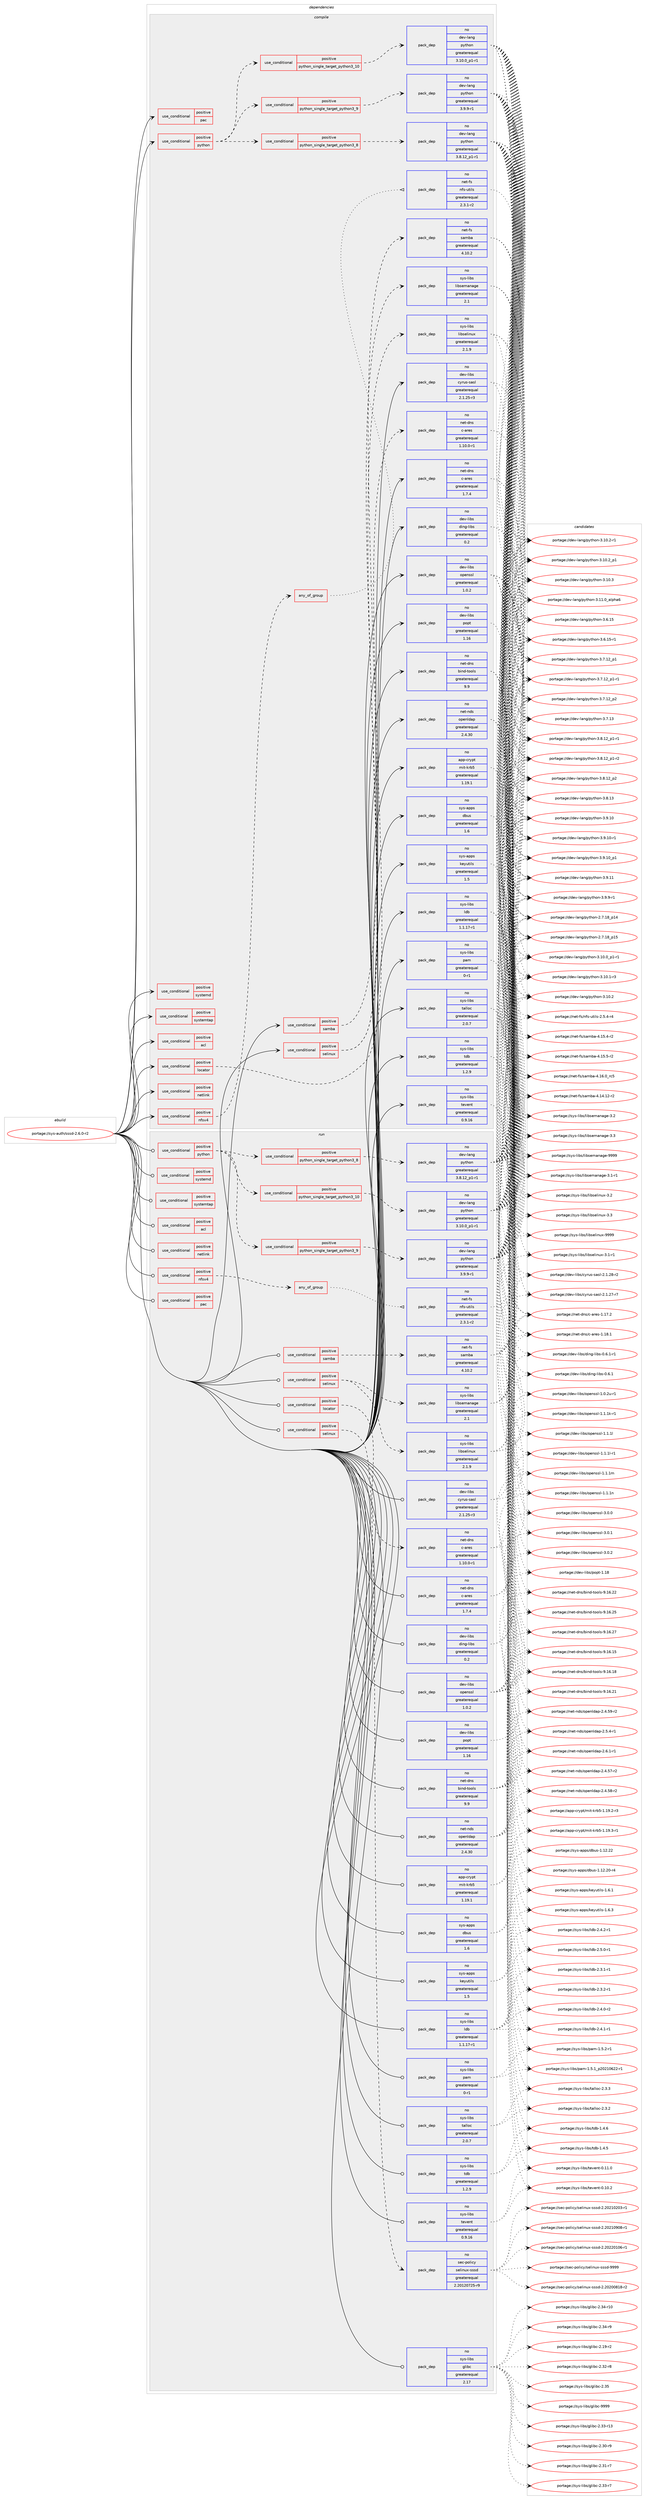 digraph prolog {

# *************
# Graph options
# *************

newrank=true;
concentrate=true;
compound=true;
graph [rankdir=LR,fontname=Helvetica,fontsize=10,ranksep=1.5];#, ranksep=2.5, nodesep=0.2];
edge  [arrowhead=vee];
node  [fontname=Helvetica,fontsize=10];

# **********
# The ebuild
# **********

subgraph cluster_leftcol {
color=gray;
rank=same;
label=<<i>ebuild</i>>;
id [label="portage://sys-auth/sssd-2.6.0-r2", color=red, width=4, href="../sys-auth/sssd-2.6.0-r2.svg"];
}

# ****************
# The dependencies
# ****************

subgraph cluster_midcol {
color=gray;
label=<<i>dependencies</i>>;
subgraph cluster_compile {
fillcolor="#eeeeee";
style=filled;
label=<<i>compile</i>>;
subgraph cond1873 {
dependency5165 [label=<<TABLE BORDER="0" CELLBORDER="1" CELLSPACING="0" CELLPADDING="4"><TR><TD ROWSPAN="3" CELLPADDING="10">use_conditional</TD></TR><TR><TD>positive</TD></TR><TR><TD>acl</TD></TR></TABLE>>, shape=none, color=red];
# *** BEGIN UNKNOWN DEPENDENCY TYPE (TODO) ***
# dependency5165 -> package_dependency(portage://sys-auth/sssd-2.6.0-r2,install,no,net-fs,cifs-utils,none,[,,],[],[use(enable(acl),none)])
# *** END UNKNOWN DEPENDENCY TYPE (TODO) ***

}
id:e -> dependency5165:w [weight=20,style="solid",arrowhead="vee"];
subgraph cond1874 {
dependency5166 [label=<<TABLE BORDER="0" CELLBORDER="1" CELLSPACING="0" CELLPADDING="4"><TR><TD ROWSPAN="3" CELLPADDING="10">use_conditional</TD></TR><TR><TD>positive</TD></TR><TR><TD>locator</TD></TR></TABLE>>, shape=none, color=red];
subgraph pack3271 {
dependency5167 [label=<<TABLE BORDER="0" CELLBORDER="1" CELLSPACING="0" CELLPADDING="4" WIDTH="220"><TR><TD ROWSPAN="6" CELLPADDING="30">pack_dep</TD></TR><TR><TD WIDTH="110">no</TD></TR><TR><TD>net-dns</TD></TR><TR><TD>c-ares</TD></TR><TR><TD>greaterequal</TD></TR><TR><TD>1.10.0-r1</TD></TR></TABLE>>, shape=none, color=blue];
}
dependency5166:e -> dependency5167:w [weight=20,style="dashed",arrowhead="vee"];
}
id:e -> dependency5166:w [weight=20,style="solid",arrowhead="vee"];
subgraph cond1875 {
dependency5168 [label=<<TABLE BORDER="0" CELLBORDER="1" CELLSPACING="0" CELLPADDING="4"><TR><TD ROWSPAN="3" CELLPADDING="10">use_conditional</TD></TR><TR><TD>positive</TD></TR><TR><TD>netlink</TD></TR></TABLE>>, shape=none, color=red];
# *** BEGIN UNKNOWN DEPENDENCY TYPE (TODO) ***
# dependency5168 -> package_dependency(portage://sys-auth/sssd-2.6.0-r2,install,no,dev-libs,libnl,none,[,,],[slot(3)],[])
# *** END UNKNOWN DEPENDENCY TYPE (TODO) ***

}
id:e -> dependency5168:w [weight=20,style="solid",arrowhead="vee"];
subgraph cond1876 {
dependency5169 [label=<<TABLE BORDER="0" CELLBORDER="1" CELLSPACING="0" CELLPADDING="4"><TR><TD ROWSPAN="3" CELLPADDING="10">use_conditional</TD></TR><TR><TD>positive</TD></TR><TR><TD>nfsv4</TD></TR></TABLE>>, shape=none, color=red];
subgraph any23 {
dependency5170 [label=<<TABLE BORDER="0" CELLBORDER="1" CELLSPACING="0" CELLPADDING="4"><TR><TD CELLPADDING="10">any_of_group</TD></TR></TABLE>>, shape=none, color=red];subgraph pack3272 {
dependency5171 [label=<<TABLE BORDER="0" CELLBORDER="1" CELLSPACING="0" CELLPADDING="4" WIDTH="220"><TR><TD ROWSPAN="6" CELLPADDING="30">pack_dep</TD></TR><TR><TD WIDTH="110">no</TD></TR><TR><TD>net-fs</TD></TR><TR><TD>nfs-utils</TD></TR><TR><TD>greaterequal</TD></TR><TR><TD>2.3.1-r2</TD></TR></TABLE>>, shape=none, color=blue];
}
dependency5170:e -> dependency5171:w [weight=20,style="dotted",arrowhead="oinv"];
# *** BEGIN UNKNOWN DEPENDENCY TYPE (TODO) ***
# dependency5170 -> package_dependency(portage://sys-auth/sssd-2.6.0-r2,install,no,net-libs,libnfsidmap,none,[,,],[],[])
# *** END UNKNOWN DEPENDENCY TYPE (TODO) ***

}
dependency5169:e -> dependency5170:w [weight=20,style="dashed",arrowhead="vee"];
}
id:e -> dependency5169:w [weight=20,style="solid",arrowhead="vee"];
subgraph cond1877 {
dependency5172 [label=<<TABLE BORDER="0" CELLBORDER="1" CELLSPACING="0" CELLPADDING="4"><TR><TD ROWSPAN="3" CELLPADDING="10">use_conditional</TD></TR><TR><TD>positive</TD></TR><TR><TD>pac</TD></TR></TABLE>>, shape=none, color=red];
# *** BEGIN UNKNOWN DEPENDENCY TYPE (TODO) ***
# dependency5172 -> package_dependency(portage://sys-auth/sssd-2.6.0-r2,install,no,net-fs,samba,none,[,,],[],[])
# *** END UNKNOWN DEPENDENCY TYPE (TODO) ***

}
id:e -> dependency5172:w [weight=20,style="solid",arrowhead="vee"];
subgraph cond1878 {
dependency5173 [label=<<TABLE BORDER="0" CELLBORDER="1" CELLSPACING="0" CELLPADDING="4"><TR><TD ROWSPAN="3" CELLPADDING="10">use_conditional</TD></TR><TR><TD>positive</TD></TR><TR><TD>python</TD></TR></TABLE>>, shape=none, color=red];
subgraph cond1879 {
dependency5174 [label=<<TABLE BORDER="0" CELLBORDER="1" CELLSPACING="0" CELLPADDING="4"><TR><TD ROWSPAN="3" CELLPADDING="10">use_conditional</TD></TR><TR><TD>positive</TD></TR><TR><TD>python_single_target_python3_8</TD></TR></TABLE>>, shape=none, color=red];
subgraph pack3273 {
dependency5175 [label=<<TABLE BORDER="0" CELLBORDER="1" CELLSPACING="0" CELLPADDING="4" WIDTH="220"><TR><TD ROWSPAN="6" CELLPADDING="30">pack_dep</TD></TR><TR><TD WIDTH="110">no</TD></TR><TR><TD>dev-lang</TD></TR><TR><TD>python</TD></TR><TR><TD>greaterequal</TD></TR><TR><TD>3.8.12_p1-r1</TD></TR></TABLE>>, shape=none, color=blue];
}
dependency5174:e -> dependency5175:w [weight=20,style="dashed",arrowhead="vee"];
}
dependency5173:e -> dependency5174:w [weight=20,style="dashed",arrowhead="vee"];
subgraph cond1880 {
dependency5176 [label=<<TABLE BORDER="0" CELLBORDER="1" CELLSPACING="0" CELLPADDING="4"><TR><TD ROWSPAN="3" CELLPADDING="10">use_conditional</TD></TR><TR><TD>positive</TD></TR><TR><TD>python_single_target_python3_9</TD></TR></TABLE>>, shape=none, color=red];
subgraph pack3274 {
dependency5177 [label=<<TABLE BORDER="0" CELLBORDER="1" CELLSPACING="0" CELLPADDING="4" WIDTH="220"><TR><TD ROWSPAN="6" CELLPADDING="30">pack_dep</TD></TR><TR><TD WIDTH="110">no</TD></TR><TR><TD>dev-lang</TD></TR><TR><TD>python</TD></TR><TR><TD>greaterequal</TD></TR><TR><TD>3.9.9-r1</TD></TR></TABLE>>, shape=none, color=blue];
}
dependency5176:e -> dependency5177:w [weight=20,style="dashed",arrowhead="vee"];
}
dependency5173:e -> dependency5176:w [weight=20,style="dashed",arrowhead="vee"];
subgraph cond1881 {
dependency5178 [label=<<TABLE BORDER="0" CELLBORDER="1" CELLSPACING="0" CELLPADDING="4"><TR><TD ROWSPAN="3" CELLPADDING="10">use_conditional</TD></TR><TR><TD>positive</TD></TR><TR><TD>python_single_target_python3_10</TD></TR></TABLE>>, shape=none, color=red];
subgraph pack3275 {
dependency5179 [label=<<TABLE BORDER="0" CELLBORDER="1" CELLSPACING="0" CELLPADDING="4" WIDTH="220"><TR><TD ROWSPAN="6" CELLPADDING="30">pack_dep</TD></TR><TR><TD WIDTH="110">no</TD></TR><TR><TD>dev-lang</TD></TR><TR><TD>python</TD></TR><TR><TD>greaterequal</TD></TR><TR><TD>3.10.0_p1-r1</TD></TR></TABLE>>, shape=none, color=blue];
}
dependency5178:e -> dependency5179:w [weight=20,style="dashed",arrowhead="vee"];
}
dependency5173:e -> dependency5178:w [weight=20,style="dashed",arrowhead="vee"];
}
id:e -> dependency5173:w [weight=20,style="solid",arrowhead="vee"];
subgraph cond1882 {
dependency5180 [label=<<TABLE BORDER="0" CELLBORDER="1" CELLSPACING="0" CELLPADDING="4"><TR><TD ROWSPAN="3" CELLPADDING="10">use_conditional</TD></TR><TR><TD>positive</TD></TR><TR><TD>samba</TD></TR></TABLE>>, shape=none, color=red];
subgraph pack3276 {
dependency5181 [label=<<TABLE BORDER="0" CELLBORDER="1" CELLSPACING="0" CELLPADDING="4" WIDTH="220"><TR><TD ROWSPAN="6" CELLPADDING="30">pack_dep</TD></TR><TR><TD WIDTH="110">no</TD></TR><TR><TD>net-fs</TD></TR><TR><TD>samba</TD></TR><TR><TD>greaterequal</TD></TR><TR><TD>4.10.2</TD></TR></TABLE>>, shape=none, color=blue];
}
dependency5180:e -> dependency5181:w [weight=20,style="dashed",arrowhead="vee"];
}
id:e -> dependency5180:w [weight=20,style="solid",arrowhead="vee"];
subgraph cond1883 {
dependency5182 [label=<<TABLE BORDER="0" CELLBORDER="1" CELLSPACING="0" CELLPADDING="4"><TR><TD ROWSPAN="3" CELLPADDING="10">use_conditional</TD></TR><TR><TD>positive</TD></TR><TR><TD>selinux</TD></TR></TABLE>>, shape=none, color=red];
subgraph pack3277 {
dependency5183 [label=<<TABLE BORDER="0" CELLBORDER="1" CELLSPACING="0" CELLPADDING="4" WIDTH="220"><TR><TD ROWSPAN="6" CELLPADDING="30">pack_dep</TD></TR><TR><TD WIDTH="110">no</TD></TR><TR><TD>sys-libs</TD></TR><TR><TD>libselinux</TD></TR><TR><TD>greaterequal</TD></TR><TR><TD>2.1.9</TD></TR></TABLE>>, shape=none, color=blue];
}
dependency5182:e -> dependency5183:w [weight=20,style="dashed",arrowhead="vee"];
subgraph pack3278 {
dependency5184 [label=<<TABLE BORDER="0" CELLBORDER="1" CELLSPACING="0" CELLPADDING="4" WIDTH="220"><TR><TD ROWSPAN="6" CELLPADDING="30">pack_dep</TD></TR><TR><TD WIDTH="110">no</TD></TR><TR><TD>sys-libs</TD></TR><TR><TD>libsemanage</TD></TR><TR><TD>greaterequal</TD></TR><TR><TD>2.1</TD></TR></TABLE>>, shape=none, color=blue];
}
dependency5182:e -> dependency5184:w [weight=20,style="dashed",arrowhead="vee"];
}
id:e -> dependency5182:w [weight=20,style="solid",arrowhead="vee"];
subgraph cond1884 {
dependency5185 [label=<<TABLE BORDER="0" CELLBORDER="1" CELLSPACING="0" CELLPADDING="4"><TR><TD ROWSPAN="3" CELLPADDING="10">use_conditional</TD></TR><TR><TD>positive</TD></TR><TR><TD>systemd</TD></TR></TABLE>>, shape=none, color=red];
# *** BEGIN UNKNOWN DEPENDENCY TYPE (TODO) ***
# dependency5185 -> package_dependency(portage://sys-auth/sssd-2.6.0-r2,install,no,sys-apps,systemd,none,[,,],any_same_slot,[])
# *** END UNKNOWN DEPENDENCY TYPE (TODO) ***

# *** BEGIN UNKNOWN DEPENDENCY TYPE (TODO) ***
# dependency5185 -> package_dependency(portage://sys-auth/sssd-2.6.0-r2,install,no,sys-apps,util-linux,none,[,,],[],[])
# *** END UNKNOWN DEPENDENCY TYPE (TODO) ***

}
id:e -> dependency5185:w [weight=20,style="solid",arrowhead="vee"];
subgraph cond1885 {
dependency5186 [label=<<TABLE BORDER="0" CELLBORDER="1" CELLSPACING="0" CELLPADDING="4"><TR><TD ROWSPAN="3" CELLPADDING="10">use_conditional</TD></TR><TR><TD>positive</TD></TR><TR><TD>systemtap</TD></TR></TABLE>>, shape=none, color=red];
# *** BEGIN UNKNOWN DEPENDENCY TYPE (TODO) ***
# dependency5186 -> package_dependency(portage://sys-auth/sssd-2.6.0-r2,install,no,dev-util,systemtap,none,[,,],[],[])
# *** END UNKNOWN DEPENDENCY TYPE (TODO) ***

}
id:e -> dependency5186:w [weight=20,style="solid",arrowhead="vee"];
subgraph pack3279 {
dependency5187 [label=<<TABLE BORDER="0" CELLBORDER="1" CELLSPACING="0" CELLPADDING="4" WIDTH="220"><TR><TD ROWSPAN="6" CELLPADDING="30">pack_dep</TD></TR><TR><TD WIDTH="110">no</TD></TR><TR><TD>app-crypt</TD></TR><TR><TD>mit-krb5</TD></TR><TR><TD>greaterequal</TD></TR><TR><TD>1.19.1</TD></TR></TABLE>>, shape=none, color=blue];
}
id:e -> dependency5187:w [weight=20,style="solid",arrowhead="vee"];
# *** BEGIN UNKNOWN DEPENDENCY TYPE (TODO) ***
# id -> package_dependency(portage://sys-auth/sssd-2.6.0-r2,install,no,app-crypt,p11-kit,none,[,,],[],[])
# *** END UNKNOWN DEPENDENCY TYPE (TODO) ***

subgraph pack3280 {
dependency5188 [label=<<TABLE BORDER="0" CELLBORDER="1" CELLSPACING="0" CELLPADDING="4" WIDTH="220"><TR><TD ROWSPAN="6" CELLPADDING="30">pack_dep</TD></TR><TR><TD WIDTH="110">no</TD></TR><TR><TD>dev-libs</TD></TR><TR><TD>cyrus-sasl</TD></TR><TR><TD>greaterequal</TD></TR><TR><TD>2.1.25-r3</TD></TR></TABLE>>, shape=none, color=blue];
}
id:e -> dependency5188:w [weight=20,style="solid",arrowhead="vee"];
subgraph pack3281 {
dependency5189 [label=<<TABLE BORDER="0" CELLBORDER="1" CELLSPACING="0" CELLPADDING="4" WIDTH="220"><TR><TD ROWSPAN="6" CELLPADDING="30">pack_dep</TD></TR><TR><TD WIDTH="110">no</TD></TR><TR><TD>dev-libs</TD></TR><TR><TD>ding-libs</TD></TR><TR><TD>greaterequal</TD></TR><TR><TD>0.2</TD></TR></TABLE>>, shape=none, color=blue];
}
id:e -> dependency5189:w [weight=20,style="solid",arrowhead="vee"];
# *** BEGIN UNKNOWN DEPENDENCY TYPE (TODO) ***
# id -> package_dependency(portage://sys-auth/sssd-2.6.0-r2,install,no,dev-libs,libpcre2,none,[,,],any_same_slot,[])
# *** END UNKNOWN DEPENDENCY TYPE (TODO) ***

# *** BEGIN UNKNOWN DEPENDENCY TYPE (TODO) ***
# id -> package_dependency(portage://sys-auth/sssd-2.6.0-r2,install,no,dev-libs,libunistring,none,[,,],any_same_slot,[])
# *** END UNKNOWN DEPENDENCY TYPE (TODO) ***

subgraph pack3282 {
dependency5190 [label=<<TABLE BORDER="0" CELLBORDER="1" CELLSPACING="0" CELLPADDING="4" WIDTH="220"><TR><TD ROWSPAN="6" CELLPADDING="30">pack_dep</TD></TR><TR><TD WIDTH="110">no</TD></TR><TR><TD>dev-libs</TD></TR><TR><TD>openssl</TD></TR><TR><TD>greaterequal</TD></TR><TR><TD>1.0.2</TD></TR></TABLE>>, shape=none, color=blue];
}
id:e -> dependency5190:w [weight=20,style="solid",arrowhead="vee"];
subgraph pack3283 {
dependency5191 [label=<<TABLE BORDER="0" CELLBORDER="1" CELLSPACING="0" CELLPADDING="4" WIDTH="220"><TR><TD ROWSPAN="6" CELLPADDING="30">pack_dep</TD></TR><TR><TD WIDTH="110">no</TD></TR><TR><TD>dev-libs</TD></TR><TR><TD>popt</TD></TR><TR><TD>greaterequal</TD></TR><TR><TD>1.16</TD></TR></TABLE>>, shape=none, color=blue];
}
id:e -> dependency5191:w [weight=20,style="solid",arrowhead="vee"];
subgraph pack3284 {
dependency5192 [label=<<TABLE BORDER="0" CELLBORDER="1" CELLSPACING="0" CELLPADDING="4" WIDTH="220"><TR><TD ROWSPAN="6" CELLPADDING="30">pack_dep</TD></TR><TR><TD WIDTH="110">no</TD></TR><TR><TD>net-dns</TD></TR><TR><TD>bind-tools</TD></TR><TR><TD>greaterequal</TD></TR><TR><TD>9.9</TD></TR></TABLE>>, shape=none, color=blue];
}
id:e -> dependency5192:w [weight=20,style="solid",arrowhead="vee"];
subgraph pack3285 {
dependency5193 [label=<<TABLE BORDER="0" CELLBORDER="1" CELLSPACING="0" CELLPADDING="4" WIDTH="220"><TR><TD ROWSPAN="6" CELLPADDING="30">pack_dep</TD></TR><TR><TD WIDTH="110">no</TD></TR><TR><TD>net-dns</TD></TR><TR><TD>c-ares</TD></TR><TR><TD>greaterequal</TD></TR><TR><TD>1.7.4</TD></TR></TABLE>>, shape=none, color=blue];
}
id:e -> dependency5193:w [weight=20,style="solid",arrowhead="vee"];
subgraph pack3286 {
dependency5194 [label=<<TABLE BORDER="0" CELLBORDER="1" CELLSPACING="0" CELLPADDING="4" WIDTH="220"><TR><TD ROWSPAN="6" CELLPADDING="30">pack_dep</TD></TR><TR><TD WIDTH="110">no</TD></TR><TR><TD>net-nds</TD></TR><TR><TD>openldap</TD></TR><TR><TD>greaterequal</TD></TR><TR><TD>2.4.30</TD></TR></TABLE>>, shape=none, color=blue];
}
id:e -> dependency5194:w [weight=20,style="solid",arrowhead="vee"];
subgraph pack3287 {
dependency5195 [label=<<TABLE BORDER="0" CELLBORDER="1" CELLSPACING="0" CELLPADDING="4" WIDTH="220"><TR><TD ROWSPAN="6" CELLPADDING="30">pack_dep</TD></TR><TR><TD WIDTH="110">no</TD></TR><TR><TD>sys-apps</TD></TR><TR><TD>dbus</TD></TR><TR><TD>greaterequal</TD></TR><TR><TD>1.6</TD></TR></TABLE>>, shape=none, color=blue];
}
id:e -> dependency5195:w [weight=20,style="solid",arrowhead="vee"];
subgraph pack3288 {
dependency5196 [label=<<TABLE BORDER="0" CELLBORDER="1" CELLSPACING="0" CELLPADDING="4" WIDTH="220"><TR><TD ROWSPAN="6" CELLPADDING="30">pack_dep</TD></TR><TR><TD WIDTH="110">no</TD></TR><TR><TD>sys-apps</TD></TR><TR><TD>keyutils</TD></TR><TR><TD>greaterequal</TD></TR><TR><TD>1.5</TD></TR></TABLE>>, shape=none, color=blue];
}
id:e -> dependency5196:w [weight=20,style="solid",arrowhead="vee"];
subgraph pack3289 {
dependency5197 [label=<<TABLE BORDER="0" CELLBORDER="1" CELLSPACING="0" CELLPADDING="4" WIDTH="220"><TR><TD ROWSPAN="6" CELLPADDING="30">pack_dep</TD></TR><TR><TD WIDTH="110">no</TD></TR><TR><TD>sys-libs</TD></TR><TR><TD>ldb</TD></TR><TR><TD>greaterequal</TD></TR><TR><TD>1.1.17-r1</TD></TR></TABLE>>, shape=none, color=blue];
}
id:e -> dependency5197:w [weight=20,style="solid",arrowhead="vee"];
subgraph pack3290 {
dependency5198 [label=<<TABLE BORDER="0" CELLBORDER="1" CELLSPACING="0" CELLPADDING="4" WIDTH="220"><TR><TD ROWSPAN="6" CELLPADDING="30">pack_dep</TD></TR><TR><TD WIDTH="110">no</TD></TR><TR><TD>sys-libs</TD></TR><TR><TD>pam</TD></TR><TR><TD>greaterequal</TD></TR><TR><TD>0-r1</TD></TR></TABLE>>, shape=none, color=blue];
}
id:e -> dependency5198:w [weight=20,style="solid",arrowhead="vee"];
subgraph pack3291 {
dependency5199 [label=<<TABLE BORDER="0" CELLBORDER="1" CELLSPACING="0" CELLPADDING="4" WIDTH="220"><TR><TD ROWSPAN="6" CELLPADDING="30">pack_dep</TD></TR><TR><TD WIDTH="110">no</TD></TR><TR><TD>sys-libs</TD></TR><TR><TD>talloc</TD></TR><TR><TD>greaterequal</TD></TR><TR><TD>2.0.7</TD></TR></TABLE>>, shape=none, color=blue];
}
id:e -> dependency5199:w [weight=20,style="solid",arrowhead="vee"];
subgraph pack3292 {
dependency5200 [label=<<TABLE BORDER="0" CELLBORDER="1" CELLSPACING="0" CELLPADDING="4" WIDTH="220"><TR><TD ROWSPAN="6" CELLPADDING="30">pack_dep</TD></TR><TR><TD WIDTH="110">no</TD></TR><TR><TD>sys-libs</TD></TR><TR><TD>tdb</TD></TR><TR><TD>greaterequal</TD></TR><TR><TD>1.2.9</TD></TR></TABLE>>, shape=none, color=blue];
}
id:e -> dependency5200:w [weight=20,style="solid",arrowhead="vee"];
subgraph pack3293 {
dependency5201 [label=<<TABLE BORDER="0" CELLBORDER="1" CELLSPACING="0" CELLPADDING="4" WIDTH="220"><TR><TD ROWSPAN="6" CELLPADDING="30">pack_dep</TD></TR><TR><TD WIDTH="110">no</TD></TR><TR><TD>sys-libs</TD></TR><TR><TD>tevent</TD></TR><TR><TD>greaterequal</TD></TR><TR><TD>0.9.16</TD></TR></TABLE>>, shape=none, color=blue];
}
id:e -> dependency5201:w [weight=20,style="solid",arrowhead="vee"];
# *** BEGIN UNKNOWN DEPENDENCY TYPE (TODO) ***
# id -> package_dependency(portage://sys-auth/sssd-2.6.0-r2,install,no,virtual,libintl,none,[,,],[],[])
# *** END UNKNOWN DEPENDENCY TYPE (TODO) ***

}
subgraph cluster_compileandrun {
fillcolor="#eeeeee";
style=filled;
label=<<i>compile and run</i>>;
}
subgraph cluster_run {
fillcolor="#eeeeee";
style=filled;
label=<<i>run</i>>;
subgraph cond1886 {
dependency5202 [label=<<TABLE BORDER="0" CELLBORDER="1" CELLSPACING="0" CELLPADDING="4"><TR><TD ROWSPAN="3" CELLPADDING="10">use_conditional</TD></TR><TR><TD>positive</TD></TR><TR><TD>acl</TD></TR></TABLE>>, shape=none, color=red];
# *** BEGIN UNKNOWN DEPENDENCY TYPE (TODO) ***
# dependency5202 -> package_dependency(portage://sys-auth/sssd-2.6.0-r2,run,no,net-fs,cifs-utils,none,[,,],[],[use(enable(acl),none)])
# *** END UNKNOWN DEPENDENCY TYPE (TODO) ***

}
id:e -> dependency5202:w [weight=20,style="solid",arrowhead="odot"];
subgraph cond1887 {
dependency5203 [label=<<TABLE BORDER="0" CELLBORDER="1" CELLSPACING="0" CELLPADDING="4"><TR><TD ROWSPAN="3" CELLPADDING="10">use_conditional</TD></TR><TR><TD>positive</TD></TR><TR><TD>locator</TD></TR></TABLE>>, shape=none, color=red];
subgraph pack3294 {
dependency5204 [label=<<TABLE BORDER="0" CELLBORDER="1" CELLSPACING="0" CELLPADDING="4" WIDTH="220"><TR><TD ROWSPAN="6" CELLPADDING="30">pack_dep</TD></TR><TR><TD WIDTH="110">no</TD></TR><TR><TD>net-dns</TD></TR><TR><TD>c-ares</TD></TR><TR><TD>greaterequal</TD></TR><TR><TD>1.10.0-r1</TD></TR></TABLE>>, shape=none, color=blue];
}
dependency5203:e -> dependency5204:w [weight=20,style="dashed",arrowhead="vee"];
}
id:e -> dependency5203:w [weight=20,style="solid",arrowhead="odot"];
subgraph cond1888 {
dependency5205 [label=<<TABLE BORDER="0" CELLBORDER="1" CELLSPACING="0" CELLPADDING="4"><TR><TD ROWSPAN="3" CELLPADDING="10">use_conditional</TD></TR><TR><TD>positive</TD></TR><TR><TD>netlink</TD></TR></TABLE>>, shape=none, color=red];
# *** BEGIN UNKNOWN DEPENDENCY TYPE (TODO) ***
# dependency5205 -> package_dependency(portage://sys-auth/sssd-2.6.0-r2,run,no,dev-libs,libnl,none,[,,],[slot(3)],[])
# *** END UNKNOWN DEPENDENCY TYPE (TODO) ***

}
id:e -> dependency5205:w [weight=20,style="solid",arrowhead="odot"];
subgraph cond1889 {
dependency5206 [label=<<TABLE BORDER="0" CELLBORDER="1" CELLSPACING="0" CELLPADDING="4"><TR><TD ROWSPAN="3" CELLPADDING="10">use_conditional</TD></TR><TR><TD>positive</TD></TR><TR><TD>nfsv4</TD></TR></TABLE>>, shape=none, color=red];
subgraph any24 {
dependency5207 [label=<<TABLE BORDER="0" CELLBORDER="1" CELLSPACING="0" CELLPADDING="4"><TR><TD CELLPADDING="10">any_of_group</TD></TR></TABLE>>, shape=none, color=red];subgraph pack3295 {
dependency5208 [label=<<TABLE BORDER="0" CELLBORDER="1" CELLSPACING="0" CELLPADDING="4" WIDTH="220"><TR><TD ROWSPAN="6" CELLPADDING="30">pack_dep</TD></TR><TR><TD WIDTH="110">no</TD></TR><TR><TD>net-fs</TD></TR><TR><TD>nfs-utils</TD></TR><TR><TD>greaterequal</TD></TR><TR><TD>2.3.1-r2</TD></TR></TABLE>>, shape=none, color=blue];
}
dependency5207:e -> dependency5208:w [weight=20,style="dotted",arrowhead="oinv"];
# *** BEGIN UNKNOWN DEPENDENCY TYPE (TODO) ***
# dependency5207 -> package_dependency(portage://sys-auth/sssd-2.6.0-r2,run,no,net-libs,libnfsidmap,none,[,,],[],[])
# *** END UNKNOWN DEPENDENCY TYPE (TODO) ***

}
dependency5206:e -> dependency5207:w [weight=20,style="dashed",arrowhead="vee"];
}
id:e -> dependency5206:w [weight=20,style="solid",arrowhead="odot"];
subgraph cond1890 {
dependency5209 [label=<<TABLE BORDER="0" CELLBORDER="1" CELLSPACING="0" CELLPADDING="4"><TR><TD ROWSPAN="3" CELLPADDING="10">use_conditional</TD></TR><TR><TD>positive</TD></TR><TR><TD>pac</TD></TR></TABLE>>, shape=none, color=red];
# *** BEGIN UNKNOWN DEPENDENCY TYPE (TODO) ***
# dependency5209 -> package_dependency(portage://sys-auth/sssd-2.6.0-r2,run,no,net-fs,samba,none,[,,],[],[])
# *** END UNKNOWN DEPENDENCY TYPE (TODO) ***

}
id:e -> dependency5209:w [weight=20,style="solid",arrowhead="odot"];
subgraph cond1891 {
dependency5210 [label=<<TABLE BORDER="0" CELLBORDER="1" CELLSPACING="0" CELLPADDING="4"><TR><TD ROWSPAN="3" CELLPADDING="10">use_conditional</TD></TR><TR><TD>positive</TD></TR><TR><TD>python</TD></TR></TABLE>>, shape=none, color=red];
subgraph cond1892 {
dependency5211 [label=<<TABLE BORDER="0" CELLBORDER="1" CELLSPACING="0" CELLPADDING="4"><TR><TD ROWSPAN="3" CELLPADDING="10">use_conditional</TD></TR><TR><TD>positive</TD></TR><TR><TD>python_single_target_python3_8</TD></TR></TABLE>>, shape=none, color=red];
subgraph pack3296 {
dependency5212 [label=<<TABLE BORDER="0" CELLBORDER="1" CELLSPACING="0" CELLPADDING="4" WIDTH="220"><TR><TD ROWSPAN="6" CELLPADDING="30">pack_dep</TD></TR><TR><TD WIDTH="110">no</TD></TR><TR><TD>dev-lang</TD></TR><TR><TD>python</TD></TR><TR><TD>greaterequal</TD></TR><TR><TD>3.8.12_p1-r1</TD></TR></TABLE>>, shape=none, color=blue];
}
dependency5211:e -> dependency5212:w [weight=20,style="dashed",arrowhead="vee"];
}
dependency5210:e -> dependency5211:w [weight=20,style="dashed",arrowhead="vee"];
subgraph cond1893 {
dependency5213 [label=<<TABLE BORDER="0" CELLBORDER="1" CELLSPACING="0" CELLPADDING="4"><TR><TD ROWSPAN="3" CELLPADDING="10">use_conditional</TD></TR><TR><TD>positive</TD></TR><TR><TD>python_single_target_python3_9</TD></TR></TABLE>>, shape=none, color=red];
subgraph pack3297 {
dependency5214 [label=<<TABLE BORDER="0" CELLBORDER="1" CELLSPACING="0" CELLPADDING="4" WIDTH="220"><TR><TD ROWSPAN="6" CELLPADDING="30">pack_dep</TD></TR><TR><TD WIDTH="110">no</TD></TR><TR><TD>dev-lang</TD></TR><TR><TD>python</TD></TR><TR><TD>greaterequal</TD></TR><TR><TD>3.9.9-r1</TD></TR></TABLE>>, shape=none, color=blue];
}
dependency5213:e -> dependency5214:w [weight=20,style="dashed",arrowhead="vee"];
}
dependency5210:e -> dependency5213:w [weight=20,style="dashed",arrowhead="vee"];
subgraph cond1894 {
dependency5215 [label=<<TABLE BORDER="0" CELLBORDER="1" CELLSPACING="0" CELLPADDING="4"><TR><TD ROWSPAN="3" CELLPADDING="10">use_conditional</TD></TR><TR><TD>positive</TD></TR><TR><TD>python_single_target_python3_10</TD></TR></TABLE>>, shape=none, color=red];
subgraph pack3298 {
dependency5216 [label=<<TABLE BORDER="0" CELLBORDER="1" CELLSPACING="0" CELLPADDING="4" WIDTH="220"><TR><TD ROWSPAN="6" CELLPADDING="30">pack_dep</TD></TR><TR><TD WIDTH="110">no</TD></TR><TR><TD>dev-lang</TD></TR><TR><TD>python</TD></TR><TR><TD>greaterequal</TD></TR><TR><TD>3.10.0_p1-r1</TD></TR></TABLE>>, shape=none, color=blue];
}
dependency5215:e -> dependency5216:w [weight=20,style="dashed",arrowhead="vee"];
}
dependency5210:e -> dependency5215:w [weight=20,style="dashed",arrowhead="vee"];
}
id:e -> dependency5210:w [weight=20,style="solid",arrowhead="odot"];
subgraph cond1895 {
dependency5217 [label=<<TABLE BORDER="0" CELLBORDER="1" CELLSPACING="0" CELLPADDING="4"><TR><TD ROWSPAN="3" CELLPADDING="10">use_conditional</TD></TR><TR><TD>positive</TD></TR><TR><TD>samba</TD></TR></TABLE>>, shape=none, color=red];
subgraph pack3299 {
dependency5218 [label=<<TABLE BORDER="0" CELLBORDER="1" CELLSPACING="0" CELLPADDING="4" WIDTH="220"><TR><TD ROWSPAN="6" CELLPADDING="30">pack_dep</TD></TR><TR><TD WIDTH="110">no</TD></TR><TR><TD>net-fs</TD></TR><TR><TD>samba</TD></TR><TR><TD>greaterequal</TD></TR><TR><TD>4.10.2</TD></TR></TABLE>>, shape=none, color=blue];
}
dependency5217:e -> dependency5218:w [weight=20,style="dashed",arrowhead="vee"];
}
id:e -> dependency5217:w [weight=20,style="solid",arrowhead="odot"];
subgraph cond1896 {
dependency5219 [label=<<TABLE BORDER="0" CELLBORDER="1" CELLSPACING="0" CELLPADDING="4"><TR><TD ROWSPAN="3" CELLPADDING="10">use_conditional</TD></TR><TR><TD>positive</TD></TR><TR><TD>selinux</TD></TR></TABLE>>, shape=none, color=red];
subgraph pack3300 {
dependency5220 [label=<<TABLE BORDER="0" CELLBORDER="1" CELLSPACING="0" CELLPADDING="4" WIDTH="220"><TR><TD ROWSPAN="6" CELLPADDING="30">pack_dep</TD></TR><TR><TD WIDTH="110">no</TD></TR><TR><TD>sec-policy</TD></TR><TR><TD>selinux-sssd</TD></TR><TR><TD>greaterequal</TD></TR><TR><TD>2.20120725-r9</TD></TR></TABLE>>, shape=none, color=blue];
}
dependency5219:e -> dependency5220:w [weight=20,style="dashed",arrowhead="vee"];
}
id:e -> dependency5219:w [weight=20,style="solid",arrowhead="odot"];
subgraph cond1897 {
dependency5221 [label=<<TABLE BORDER="0" CELLBORDER="1" CELLSPACING="0" CELLPADDING="4"><TR><TD ROWSPAN="3" CELLPADDING="10">use_conditional</TD></TR><TR><TD>positive</TD></TR><TR><TD>selinux</TD></TR></TABLE>>, shape=none, color=red];
subgraph pack3301 {
dependency5222 [label=<<TABLE BORDER="0" CELLBORDER="1" CELLSPACING="0" CELLPADDING="4" WIDTH="220"><TR><TD ROWSPAN="6" CELLPADDING="30">pack_dep</TD></TR><TR><TD WIDTH="110">no</TD></TR><TR><TD>sys-libs</TD></TR><TR><TD>libselinux</TD></TR><TR><TD>greaterequal</TD></TR><TR><TD>2.1.9</TD></TR></TABLE>>, shape=none, color=blue];
}
dependency5221:e -> dependency5222:w [weight=20,style="dashed",arrowhead="vee"];
subgraph pack3302 {
dependency5223 [label=<<TABLE BORDER="0" CELLBORDER="1" CELLSPACING="0" CELLPADDING="4" WIDTH="220"><TR><TD ROWSPAN="6" CELLPADDING="30">pack_dep</TD></TR><TR><TD WIDTH="110">no</TD></TR><TR><TD>sys-libs</TD></TR><TR><TD>libsemanage</TD></TR><TR><TD>greaterequal</TD></TR><TR><TD>2.1</TD></TR></TABLE>>, shape=none, color=blue];
}
dependency5221:e -> dependency5223:w [weight=20,style="dashed",arrowhead="vee"];
}
id:e -> dependency5221:w [weight=20,style="solid",arrowhead="odot"];
subgraph cond1898 {
dependency5224 [label=<<TABLE BORDER="0" CELLBORDER="1" CELLSPACING="0" CELLPADDING="4"><TR><TD ROWSPAN="3" CELLPADDING="10">use_conditional</TD></TR><TR><TD>positive</TD></TR><TR><TD>systemd</TD></TR></TABLE>>, shape=none, color=red];
# *** BEGIN UNKNOWN DEPENDENCY TYPE (TODO) ***
# dependency5224 -> package_dependency(portage://sys-auth/sssd-2.6.0-r2,run,no,sys-apps,systemd,none,[,,],any_same_slot,[])
# *** END UNKNOWN DEPENDENCY TYPE (TODO) ***

# *** BEGIN UNKNOWN DEPENDENCY TYPE (TODO) ***
# dependency5224 -> package_dependency(portage://sys-auth/sssd-2.6.0-r2,run,no,sys-apps,util-linux,none,[,,],[],[])
# *** END UNKNOWN DEPENDENCY TYPE (TODO) ***

}
id:e -> dependency5224:w [weight=20,style="solid",arrowhead="odot"];
subgraph cond1899 {
dependency5225 [label=<<TABLE BORDER="0" CELLBORDER="1" CELLSPACING="0" CELLPADDING="4"><TR><TD ROWSPAN="3" CELLPADDING="10">use_conditional</TD></TR><TR><TD>positive</TD></TR><TR><TD>systemtap</TD></TR></TABLE>>, shape=none, color=red];
# *** BEGIN UNKNOWN DEPENDENCY TYPE (TODO) ***
# dependency5225 -> package_dependency(portage://sys-auth/sssd-2.6.0-r2,run,no,dev-util,systemtap,none,[,,],[],[])
# *** END UNKNOWN DEPENDENCY TYPE (TODO) ***

}
id:e -> dependency5225:w [weight=20,style="solid",arrowhead="odot"];
subgraph pack3303 {
dependency5226 [label=<<TABLE BORDER="0" CELLBORDER="1" CELLSPACING="0" CELLPADDING="4" WIDTH="220"><TR><TD ROWSPAN="6" CELLPADDING="30">pack_dep</TD></TR><TR><TD WIDTH="110">no</TD></TR><TR><TD>app-crypt</TD></TR><TR><TD>mit-krb5</TD></TR><TR><TD>greaterequal</TD></TR><TR><TD>1.19.1</TD></TR></TABLE>>, shape=none, color=blue];
}
id:e -> dependency5226:w [weight=20,style="solid",arrowhead="odot"];
# *** BEGIN UNKNOWN DEPENDENCY TYPE (TODO) ***
# id -> package_dependency(portage://sys-auth/sssd-2.6.0-r2,run,no,app-crypt,p11-kit,none,[,,],[],[])
# *** END UNKNOWN DEPENDENCY TYPE (TODO) ***

subgraph pack3304 {
dependency5227 [label=<<TABLE BORDER="0" CELLBORDER="1" CELLSPACING="0" CELLPADDING="4" WIDTH="220"><TR><TD ROWSPAN="6" CELLPADDING="30">pack_dep</TD></TR><TR><TD WIDTH="110">no</TD></TR><TR><TD>dev-libs</TD></TR><TR><TD>cyrus-sasl</TD></TR><TR><TD>greaterequal</TD></TR><TR><TD>2.1.25-r3</TD></TR></TABLE>>, shape=none, color=blue];
}
id:e -> dependency5227:w [weight=20,style="solid",arrowhead="odot"];
subgraph pack3305 {
dependency5228 [label=<<TABLE BORDER="0" CELLBORDER="1" CELLSPACING="0" CELLPADDING="4" WIDTH="220"><TR><TD ROWSPAN="6" CELLPADDING="30">pack_dep</TD></TR><TR><TD WIDTH="110">no</TD></TR><TR><TD>dev-libs</TD></TR><TR><TD>ding-libs</TD></TR><TR><TD>greaterequal</TD></TR><TR><TD>0.2</TD></TR></TABLE>>, shape=none, color=blue];
}
id:e -> dependency5228:w [weight=20,style="solid",arrowhead="odot"];
# *** BEGIN UNKNOWN DEPENDENCY TYPE (TODO) ***
# id -> package_dependency(portage://sys-auth/sssd-2.6.0-r2,run,no,dev-libs,libpcre2,none,[,,],any_same_slot,[])
# *** END UNKNOWN DEPENDENCY TYPE (TODO) ***

# *** BEGIN UNKNOWN DEPENDENCY TYPE (TODO) ***
# id -> package_dependency(portage://sys-auth/sssd-2.6.0-r2,run,no,dev-libs,libunistring,none,[,,],any_same_slot,[])
# *** END UNKNOWN DEPENDENCY TYPE (TODO) ***

subgraph pack3306 {
dependency5229 [label=<<TABLE BORDER="0" CELLBORDER="1" CELLSPACING="0" CELLPADDING="4" WIDTH="220"><TR><TD ROWSPAN="6" CELLPADDING="30">pack_dep</TD></TR><TR><TD WIDTH="110">no</TD></TR><TR><TD>dev-libs</TD></TR><TR><TD>openssl</TD></TR><TR><TD>greaterequal</TD></TR><TR><TD>1.0.2</TD></TR></TABLE>>, shape=none, color=blue];
}
id:e -> dependency5229:w [weight=20,style="solid",arrowhead="odot"];
subgraph pack3307 {
dependency5230 [label=<<TABLE BORDER="0" CELLBORDER="1" CELLSPACING="0" CELLPADDING="4" WIDTH="220"><TR><TD ROWSPAN="6" CELLPADDING="30">pack_dep</TD></TR><TR><TD WIDTH="110">no</TD></TR><TR><TD>dev-libs</TD></TR><TR><TD>popt</TD></TR><TR><TD>greaterequal</TD></TR><TR><TD>1.16</TD></TR></TABLE>>, shape=none, color=blue];
}
id:e -> dependency5230:w [weight=20,style="solid",arrowhead="odot"];
subgraph pack3308 {
dependency5231 [label=<<TABLE BORDER="0" CELLBORDER="1" CELLSPACING="0" CELLPADDING="4" WIDTH="220"><TR><TD ROWSPAN="6" CELLPADDING="30">pack_dep</TD></TR><TR><TD WIDTH="110">no</TD></TR><TR><TD>net-dns</TD></TR><TR><TD>bind-tools</TD></TR><TR><TD>greaterequal</TD></TR><TR><TD>9.9</TD></TR></TABLE>>, shape=none, color=blue];
}
id:e -> dependency5231:w [weight=20,style="solid",arrowhead="odot"];
subgraph pack3309 {
dependency5232 [label=<<TABLE BORDER="0" CELLBORDER="1" CELLSPACING="0" CELLPADDING="4" WIDTH="220"><TR><TD ROWSPAN="6" CELLPADDING="30">pack_dep</TD></TR><TR><TD WIDTH="110">no</TD></TR><TR><TD>net-dns</TD></TR><TR><TD>c-ares</TD></TR><TR><TD>greaterequal</TD></TR><TR><TD>1.7.4</TD></TR></TABLE>>, shape=none, color=blue];
}
id:e -> dependency5232:w [weight=20,style="solid",arrowhead="odot"];
subgraph pack3310 {
dependency5233 [label=<<TABLE BORDER="0" CELLBORDER="1" CELLSPACING="0" CELLPADDING="4" WIDTH="220"><TR><TD ROWSPAN="6" CELLPADDING="30">pack_dep</TD></TR><TR><TD WIDTH="110">no</TD></TR><TR><TD>net-nds</TD></TR><TR><TD>openldap</TD></TR><TR><TD>greaterequal</TD></TR><TR><TD>2.4.30</TD></TR></TABLE>>, shape=none, color=blue];
}
id:e -> dependency5233:w [weight=20,style="solid",arrowhead="odot"];
subgraph pack3311 {
dependency5234 [label=<<TABLE BORDER="0" CELLBORDER="1" CELLSPACING="0" CELLPADDING="4" WIDTH="220"><TR><TD ROWSPAN="6" CELLPADDING="30">pack_dep</TD></TR><TR><TD WIDTH="110">no</TD></TR><TR><TD>sys-apps</TD></TR><TR><TD>dbus</TD></TR><TR><TD>greaterequal</TD></TR><TR><TD>1.6</TD></TR></TABLE>>, shape=none, color=blue];
}
id:e -> dependency5234:w [weight=20,style="solid",arrowhead="odot"];
subgraph pack3312 {
dependency5235 [label=<<TABLE BORDER="0" CELLBORDER="1" CELLSPACING="0" CELLPADDING="4" WIDTH="220"><TR><TD ROWSPAN="6" CELLPADDING="30">pack_dep</TD></TR><TR><TD WIDTH="110">no</TD></TR><TR><TD>sys-apps</TD></TR><TR><TD>keyutils</TD></TR><TR><TD>greaterequal</TD></TR><TR><TD>1.5</TD></TR></TABLE>>, shape=none, color=blue];
}
id:e -> dependency5235:w [weight=20,style="solid",arrowhead="odot"];
subgraph pack3313 {
dependency5236 [label=<<TABLE BORDER="0" CELLBORDER="1" CELLSPACING="0" CELLPADDING="4" WIDTH="220"><TR><TD ROWSPAN="6" CELLPADDING="30">pack_dep</TD></TR><TR><TD WIDTH="110">no</TD></TR><TR><TD>sys-libs</TD></TR><TR><TD>glibc</TD></TR><TR><TD>greaterequal</TD></TR><TR><TD>2.17</TD></TR></TABLE>>, shape=none, color=blue];
}
id:e -> dependency5236:w [weight=20,style="solid",arrowhead="odot"];
subgraph pack3314 {
dependency5237 [label=<<TABLE BORDER="0" CELLBORDER="1" CELLSPACING="0" CELLPADDING="4" WIDTH="220"><TR><TD ROWSPAN="6" CELLPADDING="30">pack_dep</TD></TR><TR><TD WIDTH="110">no</TD></TR><TR><TD>sys-libs</TD></TR><TR><TD>ldb</TD></TR><TR><TD>greaterequal</TD></TR><TR><TD>1.1.17-r1</TD></TR></TABLE>>, shape=none, color=blue];
}
id:e -> dependency5237:w [weight=20,style="solid",arrowhead="odot"];
subgraph pack3315 {
dependency5238 [label=<<TABLE BORDER="0" CELLBORDER="1" CELLSPACING="0" CELLPADDING="4" WIDTH="220"><TR><TD ROWSPAN="6" CELLPADDING="30">pack_dep</TD></TR><TR><TD WIDTH="110">no</TD></TR><TR><TD>sys-libs</TD></TR><TR><TD>pam</TD></TR><TR><TD>greaterequal</TD></TR><TR><TD>0-r1</TD></TR></TABLE>>, shape=none, color=blue];
}
id:e -> dependency5238:w [weight=20,style="solid",arrowhead="odot"];
subgraph pack3316 {
dependency5239 [label=<<TABLE BORDER="0" CELLBORDER="1" CELLSPACING="0" CELLPADDING="4" WIDTH="220"><TR><TD ROWSPAN="6" CELLPADDING="30">pack_dep</TD></TR><TR><TD WIDTH="110">no</TD></TR><TR><TD>sys-libs</TD></TR><TR><TD>talloc</TD></TR><TR><TD>greaterequal</TD></TR><TR><TD>2.0.7</TD></TR></TABLE>>, shape=none, color=blue];
}
id:e -> dependency5239:w [weight=20,style="solid",arrowhead="odot"];
subgraph pack3317 {
dependency5240 [label=<<TABLE BORDER="0" CELLBORDER="1" CELLSPACING="0" CELLPADDING="4" WIDTH="220"><TR><TD ROWSPAN="6" CELLPADDING="30">pack_dep</TD></TR><TR><TD WIDTH="110">no</TD></TR><TR><TD>sys-libs</TD></TR><TR><TD>tdb</TD></TR><TR><TD>greaterequal</TD></TR><TR><TD>1.2.9</TD></TR></TABLE>>, shape=none, color=blue];
}
id:e -> dependency5240:w [weight=20,style="solid",arrowhead="odot"];
subgraph pack3318 {
dependency5241 [label=<<TABLE BORDER="0" CELLBORDER="1" CELLSPACING="0" CELLPADDING="4" WIDTH="220"><TR><TD ROWSPAN="6" CELLPADDING="30">pack_dep</TD></TR><TR><TD WIDTH="110">no</TD></TR><TR><TD>sys-libs</TD></TR><TR><TD>tevent</TD></TR><TR><TD>greaterequal</TD></TR><TR><TD>0.9.16</TD></TR></TABLE>>, shape=none, color=blue];
}
id:e -> dependency5241:w [weight=20,style="solid",arrowhead="odot"];
# *** BEGIN UNKNOWN DEPENDENCY TYPE (TODO) ***
# id -> package_dependency(portage://sys-auth/sssd-2.6.0-r2,run,no,virtual,libintl,none,[,,],[],[])
# *** END UNKNOWN DEPENDENCY TYPE (TODO) ***

}
}

# **************
# The candidates
# **************

subgraph cluster_choices {
rank=same;
color=gray;
label=<<i>candidates</i>>;

subgraph choice3271 {
color=black;
nodesep=1;
choice110101116451001101154799459711410111545494649554650 [label="portage://net-dns/c-ares-1.17.2", color=red, width=4,href="../net-dns/c-ares-1.17.2.svg"];
choice110101116451001101154799459711410111545494649564649 [label="portage://net-dns/c-ares-1.18.1", color=red, width=4,href="../net-dns/c-ares-1.18.1.svg"];
dependency5167:e -> choice110101116451001101154799459711410111545494649554650:w [style=dotted,weight="100"];
dependency5167:e -> choice110101116451001101154799459711410111545494649564649:w [style=dotted,weight="100"];
}
subgraph choice3272 {
color=black;
nodesep=1;
choice1101011164510211547110102115451171161051081154550465346524511452 [label="portage://net-fs/nfs-utils-2.5.4-r4", color=red, width=4,href="../net-fs/nfs-utils-2.5.4-r4.svg"];
dependency5171:e -> choice1101011164510211547110102115451171161051081154550465346524511452:w [style=dotted,weight="100"];
}
subgraph choice3273 {
color=black;
nodesep=1;
choice10010111845108971101034711212111610411111045504655464956951124952 [label="portage://dev-lang/python-2.7.18_p14", color=red, width=4,href="../dev-lang/python-2.7.18_p14.svg"];
choice10010111845108971101034711212111610411111045504655464956951124953 [label="portage://dev-lang/python-2.7.18_p15", color=red, width=4,href="../dev-lang/python-2.7.18_p15.svg"];
choice1001011184510897110103471121211161041111104551464948464895112494511449 [label="portage://dev-lang/python-3.10.0_p1-r1", color=red, width=4,href="../dev-lang/python-3.10.0_p1-r1.svg"];
choice100101118451089711010347112121116104111110455146494846494511451 [label="portage://dev-lang/python-3.10.1-r3", color=red, width=4,href="../dev-lang/python-3.10.1-r3.svg"];
choice10010111845108971101034711212111610411111045514649484650 [label="portage://dev-lang/python-3.10.2", color=red, width=4,href="../dev-lang/python-3.10.2.svg"];
choice100101118451089711010347112121116104111110455146494846504511449 [label="portage://dev-lang/python-3.10.2-r1", color=red, width=4,href="../dev-lang/python-3.10.2-r1.svg"];
choice100101118451089711010347112121116104111110455146494846509511249 [label="portage://dev-lang/python-3.10.2_p1", color=red, width=4,href="../dev-lang/python-3.10.2_p1.svg"];
choice10010111845108971101034711212111610411111045514649484651 [label="portage://dev-lang/python-3.10.3", color=red, width=4,href="../dev-lang/python-3.10.3.svg"];
choice1001011184510897110103471121211161041111104551464949464895971081121049754 [label="portage://dev-lang/python-3.11.0_alpha6", color=red, width=4,href="../dev-lang/python-3.11.0_alpha6.svg"];
choice10010111845108971101034711212111610411111045514654464953 [label="portage://dev-lang/python-3.6.15", color=red, width=4,href="../dev-lang/python-3.6.15.svg"];
choice100101118451089711010347112121116104111110455146544649534511449 [label="portage://dev-lang/python-3.6.15-r1", color=red, width=4,href="../dev-lang/python-3.6.15-r1.svg"];
choice100101118451089711010347112121116104111110455146554649509511249 [label="portage://dev-lang/python-3.7.12_p1", color=red, width=4,href="../dev-lang/python-3.7.12_p1.svg"];
choice1001011184510897110103471121211161041111104551465546495095112494511449 [label="portage://dev-lang/python-3.7.12_p1-r1", color=red, width=4,href="../dev-lang/python-3.7.12_p1-r1.svg"];
choice100101118451089711010347112121116104111110455146554649509511250 [label="portage://dev-lang/python-3.7.12_p2", color=red, width=4,href="../dev-lang/python-3.7.12_p2.svg"];
choice10010111845108971101034711212111610411111045514655464951 [label="portage://dev-lang/python-3.7.13", color=red, width=4,href="../dev-lang/python-3.7.13.svg"];
choice1001011184510897110103471121211161041111104551465646495095112494511449 [label="portage://dev-lang/python-3.8.12_p1-r1", color=red, width=4,href="../dev-lang/python-3.8.12_p1-r1.svg"];
choice1001011184510897110103471121211161041111104551465646495095112494511450 [label="portage://dev-lang/python-3.8.12_p1-r2", color=red, width=4,href="../dev-lang/python-3.8.12_p1-r2.svg"];
choice100101118451089711010347112121116104111110455146564649509511250 [label="portage://dev-lang/python-3.8.12_p2", color=red, width=4,href="../dev-lang/python-3.8.12_p2.svg"];
choice10010111845108971101034711212111610411111045514656464951 [label="portage://dev-lang/python-3.8.13", color=red, width=4,href="../dev-lang/python-3.8.13.svg"];
choice10010111845108971101034711212111610411111045514657464948 [label="portage://dev-lang/python-3.9.10", color=red, width=4,href="../dev-lang/python-3.9.10.svg"];
choice100101118451089711010347112121116104111110455146574649484511449 [label="portage://dev-lang/python-3.9.10-r1", color=red, width=4,href="../dev-lang/python-3.9.10-r1.svg"];
choice100101118451089711010347112121116104111110455146574649489511249 [label="portage://dev-lang/python-3.9.10_p1", color=red, width=4,href="../dev-lang/python-3.9.10_p1.svg"];
choice10010111845108971101034711212111610411111045514657464949 [label="portage://dev-lang/python-3.9.11", color=red, width=4,href="../dev-lang/python-3.9.11.svg"];
choice1001011184510897110103471121211161041111104551465746574511449 [label="portage://dev-lang/python-3.9.9-r1", color=red, width=4,href="../dev-lang/python-3.9.9-r1.svg"];
dependency5175:e -> choice10010111845108971101034711212111610411111045504655464956951124952:w [style=dotted,weight="100"];
dependency5175:e -> choice10010111845108971101034711212111610411111045504655464956951124953:w [style=dotted,weight="100"];
dependency5175:e -> choice1001011184510897110103471121211161041111104551464948464895112494511449:w [style=dotted,weight="100"];
dependency5175:e -> choice100101118451089711010347112121116104111110455146494846494511451:w [style=dotted,weight="100"];
dependency5175:e -> choice10010111845108971101034711212111610411111045514649484650:w [style=dotted,weight="100"];
dependency5175:e -> choice100101118451089711010347112121116104111110455146494846504511449:w [style=dotted,weight="100"];
dependency5175:e -> choice100101118451089711010347112121116104111110455146494846509511249:w [style=dotted,weight="100"];
dependency5175:e -> choice10010111845108971101034711212111610411111045514649484651:w [style=dotted,weight="100"];
dependency5175:e -> choice1001011184510897110103471121211161041111104551464949464895971081121049754:w [style=dotted,weight="100"];
dependency5175:e -> choice10010111845108971101034711212111610411111045514654464953:w [style=dotted,weight="100"];
dependency5175:e -> choice100101118451089711010347112121116104111110455146544649534511449:w [style=dotted,weight="100"];
dependency5175:e -> choice100101118451089711010347112121116104111110455146554649509511249:w [style=dotted,weight="100"];
dependency5175:e -> choice1001011184510897110103471121211161041111104551465546495095112494511449:w [style=dotted,weight="100"];
dependency5175:e -> choice100101118451089711010347112121116104111110455146554649509511250:w [style=dotted,weight="100"];
dependency5175:e -> choice10010111845108971101034711212111610411111045514655464951:w [style=dotted,weight="100"];
dependency5175:e -> choice1001011184510897110103471121211161041111104551465646495095112494511449:w [style=dotted,weight="100"];
dependency5175:e -> choice1001011184510897110103471121211161041111104551465646495095112494511450:w [style=dotted,weight="100"];
dependency5175:e -> choice100101118451089711010347112121116104111110455146564649509511250:w [style=dotted,weight="100"];
dependency5175:e -> choice10010111845108971101034711212111610411111045514656464951:w [style=dotted,weight="100"];
dependency5175:e -> choice10010111845108971101034711212111610411111045514657464948:w [style=dotted,weight="100"];
dependency5175:e -> choice100101118451089711010347112121116104111110455146574649484511449:w [style=dotted,weight="100"];
dependency5175:e -> choice100101118451089711010347112121116104111110455146574649489511249:w [style=dotted,weight="100"];
dependency5175:e -> choice10010111845108971101034711212111610411111045514657464949:w [style=dotted,weight="100"];
dependency5175:e -> choice1001011184510897110103471121211161041111104551465746574511449:w [style=dotted,weight="100"];
}
subgraph choice3274 {
color=black;
nodesep=1;
choice10010111845108971101034711212111610411111045504655464956951124952 [label="portage://dev-lang/python-2.7.18_p14", color=red, width=4,href="../dev-lang/python-2.7.18_p14.svg"];
choice10010111845108971101034711212111610411111045504655464956951124953 [label="portage://dev-lang/python-2.7.18_p15", color=red, width=4,href="../dev-lang/python-2.7.18_p15.svg"];
choice1001011184510897110103471121211161041111104551464948464895112494511449 [label="portage://dev-lang/python-3.10.0_p1-r1", color=red, width=4,href="../dev-lang/python-3.10.0_p1-r1.svg"];
choice100101118451089711010347112121116104111110455146494846494511451 [label="portage://dev-lang/python-3.10.1-r3", color=red, width=4,href="../dev-lang/python-3.10.1-r3.svg"];
choice10010111845108971101034711212111610411111045514649484650 [label="portage://dev-lang/python-3.10.2", color=red, width=4,href="../dev-lang/python-3.10.2.svg"];
choice100101118451089711010347112121116104111110455146494846504511449 [label="portage://dev-lang/python-3.10.2-r1", color=red, width=4,href="../dev-lang/python-3.10.2-r1.svg"];
choice100101118451089711010347112121116104111110455146494846509511249 [label="portage://dev-lang/python-3.10.2_p1", color=red, width=4,href="../dev-lang/python-3.10.2_p1.svg"];
choice10010111845108971101034711212111610411111045514649484651 [label="portage://dev-lang/python-3.10.3", color=red, width=4,href="../dev-lang/python-3.10.3.svg"];
choice1001011184510897110103471121211161041111104551464949464895971081121049754 [label="portage://dev-lang/python-3.11.0_alpha6", color=red, width=4,href="../dev-lang/python-3.11.0_alpha6.svg"];
choice10010111845108971101034711212111610411111045514654464953 [label="portage://dev-lang/python-3.6.15", color=red, width=4,href="../dev-lang/python-3.6.15.svg"];
choice100101118451089711010347112121116104111110455146544649534511449 [label="portage://dev-lang/python-3.6.15-r1", color=red, width=4,href="../dev-lang/python-3.6.15-r1.svg"];
choice100101118451089711010347112121116104111110455146554649509511249 [label="portage://dev-lang/python-3.7.12_p1", color=red, width=4,href="../dev-lang/python-3.7.12_p1.svg"];
choice1001011184510897110103471121211161041111104551465546495095112494511449 [label="portage://dev-lang/python-3.7.12_p1-r1", color=red, width=4,href="../dev-lang/python-3.7.12_p1-r1.svg"];
choice100101118451089711010347112121116104111110455146554649509511250 [label="portage://dev-lang/python-3.7.12_p2", color=red, width=4,href="../dev-lang/python-3.7.12_p2.svg"];
choice10010111845108971101034711212111610411111045514655464951 [label="portage://dev-lang/python-3.7.13", color=red, width=4,href="../dev-lang/python-3.7.13.svg"];
choice1001011184510897110103471121211161041111104551465646495095112494511449 [label="portage://dev-lang/python-3.8.12_p1-r1", color=red, width=4,href="../dev-lang/python-3.8.12_p1-r1.svg"];
choice1001011184510897110103471121211161041111104551465646495095112494511450 [label="portage://dev-lang/python-3.8.12_p1-r2", color=red, width=4,href="../dev-lang/python-3.8.12_p1-r2.svg"];
choice100101118451089711010347112121116104111110455146564649509511250 [label="portage://dev-lang/python-3.8.12_p2", color=red, width=4,href="../dev-lang/python-3.8.12_p2.svg"];
choice10010111845108971101034711212111610411111045514656464951 [label="portage://dev-lang/python-3.8.13", color=red, width=4,href="../dev-lang/python-3.8.13.svg"];
choice10010111845108971101034711212111610411111045514657464948 [label="portage://dev-lang/python-3.9.10", color=red, width=4,href="../dev-lang/python-3.9.10.svg"];
choice100101118451089711010347112121116104111110455146574649484511449 [label="portage://dev-lang/python-3.9.10-r1", color=red, width=4,href="../dev-lang/python-3.9.10-r1.svg"];
choice100101118451089711010347112121116104111110455146574649489511249 [label="portage://dev-lang/python-3.9.10_p1", color=red, width=4,href="../dev-lang/python-3.9.10_p1.svg"];
choice10010111845108971101034711212111610411111045514657464949 [label="portage://dev-lang/python-3.9.11", color=red, width=4,href="../dev-lang/python-3.9.11.svg"];
choice1001011184510897110103471121211161041111104551465746574511449 [label="portage://dev-lang/python-3.9.9-r1", color=red, width=4,href="../dev-lang/python-3.9.9-r1.svg"];
dependency5177:e -> choice10010111845108971101034711212111610411111045504655464956951124952:w [style=dotted,weight="100"];
dependency5177:e -> choice10010111845108971101034711212111610411111045504655464956951124953:w [style=dotted,weight="100"];
dependency5177:e -> choice1001011184510897110103471121211161041111104551464948464895112494511449:w [style=dotted,weight="100"];
dependency5177:e -> choice100101118451089711010347112121116104111110455146494846494511451:w [style=dotted,weight="100"];
dependency5177:e -> choice10010111845108971101034711212111610411111045514649484650:w [style=dotted,weight="100"];
dependency5177:e -> choice100101118451089711010347112121116104111110455146494846504511449:w [style=dotted,weight="100"];
dependency5177:e -> choice100101118451089711010347112121116104111110455146494846509511249:w [style=dotted,weight="100"];
dependency5177:e -> choice10010111845108971101034711212111610411111045514649484651:w [style=dotted,weight="100"];
dependency5177:e -> choice1001011184510897110103471121211161041111104551464949464895971081121049754:w [style=dotted,weight="100"];
dependency5177:e -> choice10010111845108971101034711212111610411111045514654464953:w [style=dotted,weight="100"];
dependency5177:e -> choice100101118451089711010347112121116104111110455146544649534511449:w [style=dotted,weight="100"];
dependency5177:e -> choice100101118451089711010347112121116104111110455146554649509511249:w [style=dotted,weight="100"];
dependency5177:e -> choice1001011184510897110103471121211161041111104551465546495095112494511449:w [style=dotted,weight="100"];
dependency5177:e -> choice100101118451089711010347112121116104111110455146554649509511250:w [style=dotted,weight="100"];
dependency5177:e -> choice10010111845108971101034711212111610411111045514655464951:w [style=dotted,weight="100"];
dependency5177:e -> choice1001011184510897110103471121211161041111104551465646495095112494511449:w [style=dotted,weight="100"];
dependency5177:e -> choice1001011184510897110103471121211161041111104551465646495095112494511450:w [style=dotted,weight="100"];
dependency5177:e -> choice100101118451089711010347112121116104111110455146564649509511250:w [style=dotted,weight="100"];
dependency5177:e -> choice10010111845108971101034711212111610411111045514656464951:w [style=dotted,weight="100"];
dependency5177:e -> choice10010111845108971101034711212111610411111045514657464948:w [style=dotted,weight="100"];
dependency5177:e -> choice100101118451089711010347112121116104111110455146574649484511449:w [style=dotted,weight="100"];
dependency5177:e -> choice100101118451089711010347112121116104111110455146574649489511249:w [style=dotted,weight="100"];
dependency5177:e -> choice10010111845108971101034711212111610411111045514657464949:w [style=dotted,weight="100"];
dependency5177:e -> choice1001011184510897110103471121211161041111104551465746574511449:w [style=dotted,weight="100"];
}
subgraph choice3275 {
color=black;
nodesep=1;
choice10010111845108971101034711212111610411111045504655464956951124952 [label="portage://dev-lang/python-2.7.18_p14", color=red, width=4,href="../dev-lang/python-2.7.18_p14.svg"];
choice10010111845108971101034711212111610411111045504655464956951124953 [label="portage://dev-lang/python-2.7.18_p15", color=red, width=4,href="../dev-lang/python-2.7.18_p15.svg"];
choice1001011184510897110103471121211161041111104551464948464895112494511449 [label="portage://dev-lang/python-3.10.0_p1-r1", color=red, width=4,href="../dev-lang/python-3.10.0_p1-r1.svg"];
choice100101118451089711010347112121116104111110455146494846494511451 [label="portage://dev-lang/python-3.10.1-r3", color=red, width=4,href="../dev-lang/python-3.10.1-r3.svg"];
choice10010111845108971101034711212111610411111045514649484650 [label="portage://dev-lang/python-3.10.2", color=red, width=4,href="../dev-lang/python-3.10.2.svg"];
choice100101118451089711010347112121116104111110455146494846504511449 [label="portage://dev-lang/python-3.10.2-r1", color=red, width=4,href="../dev-lang/python-3.10.2-r1.svg"];
choice100101118451089711010347112121116104111110455146494846509511249 [label="portage://dev-lang/python-3.10.2_p1", color=red, width=4,href="../dev-lang/python-3.10.2_p1.svg"];
choice10010111845108971101034711212111610411111045514649484651 [label="portage://dev-lang/python-3.10.3", color=red, width=4,href="../dev-lang/python-3.10.3.svg"];
choice1001011184510897110103471121211161041111104551464949464895971081121049754 [label="portage://dev-lang/python-3.11.0_alpha6", color=red, width=4,href="../dev-lang/python-3.11.0_alpha6.svg"];
choice10010111845108971101034711212111610411111045514654464953 [label="portage://dev-lang/python-3.6.15", color=red, width=4,href="../dev-lang/python-3.6.15.svg"];
choice100101118451089711010347112121116104111110455146544649534511449 [label="portage://dev-lang/python-3.6.15-r1", color=red, width=4,href="../dev-lang/python-3.6.15-r1.svg"];
choice100101118451089711010347112121116104111110455146554649509511249 [label="portage://dev-lang/python-3.7.12_p1", color=red, width=4,href="../dev-lang/python-3.7.12_p1.svg"];
choice1001011184510897110103471121211161041111104551465546495095112494511449 [label="portage://dev-lang/python-3.7.12_p1-r1", color=red, width=4,href="../dev-lang/python-3.7.12_p1-r1.svg"];
choice100101118451089711010347112121116104111110455146554649509511250 [label="portage://dev-lang/python-3.7.12_p2", color=red, width=4,href="../dev-lang/python-3.7.12_p2.svg"];
choice10010111845108971101034711212111610411111045514655464951 [label="portage://dev-lang/python-3.7.13", color=red, width=4,href="../dev-lang/python-3.7.13.svg"];
choice1001011184510897110103471121211161041111104551465646495095112494511449 [label="portage://dev-lang/python-3.8.12_p1-r1", color=red, width=4,href="../dev-lang/python-3.8.12_p1-r1.svg"];
choice1001011184510897110103471121211161041111104551465646495095112494511450 [label="portage://dev-lang/python-3.8.12_p1-r2", color=red, width=4,href="../dev-lang/python-3.8.12_p1-r2.svg"];
choice100101118451089711010347112121116104111110455146564649509511250 [label="portage://dev-lang/python-3.8.12_p2", color=red, width=4,href="../dev-lang/python-3.8.12_p2.svg"];
choice10010111845108971101034711212111610411111045514656464951 [label="portage://dev-lang/python-3.8.13", color=red, width=4,href="../dev-lang/python-3.8.13.svg"];
choice10010111845108971101034711212111610411111045514657464948 [label="portage://dev-lang/python-3.9.10", color=red, width=4,href="../dev-lang/python-3.9.10.svg"];
choice100101118451089711010347112121116104111110455146574649484511449 [label="portage://dev-lang/python-3.9.10-r1", color=red, width=4,href="../dev-lang/python-3.9.10-r1.svg"];
choice100101118451089711010347112121116104111110455146574649489511249 [label="portage://dev-lang/python-3.9.10_p1", color=red, width=4,href="../dev-lang/python-3.9.10_p1.svg"];
choice10010111845108971101034711212111610411111045514657464949 [label="portage://dev-lang/python-3.9.11", color=red, width=4,href="../dev-lang/python-3.9.11.svg"];
choice1001011184510897110103471121211161041111104551465746574511449 [label="portage://dev-lang/python-3.9.9-r1", color=red, width=4,href="../dev-lang/python-3.9.9-r1.svg"];
dependency5179:e -> choice10010111845108971101034711212111610411111045504655464956951124952:w [style=dotted,weight="100"];
dependency5179:e -> choice10010111845108971101034711212111610411111045504655464956951124953:w [style=dotted,weight="100"];
dependency5179:e -> choice1001011184510897110103471121211161041111104551464948464895112494511449:w [style=dotted,weight="100"];
dependency5179:e -> choice100101118451089711010347112121116104111110455146494846494511451:w [style=dotted,weight="100"];
dependency5179:e -> choice10010111845108971101034711212111610411111045514649484650:w [style=dotted,weight="100"];
dependency5179:e -> choice100101118451089711010347112121116104111110455146494846504511449:w [style=dotted,weight="100"];
dependency5179:e -> choice100101118451089711010347112121116104111110455146494846509511249:w [style=dotted,weight="100"];
dependency5179:e -> choice10010111845108971101034711212111610411111045514649484651:w [style=dotted,weight="100"];
dependency5179:e -> choice1001011184510897110103471121211161041111104551464949464895971081121049754:w [style=dotted,weight="100"];
dependency5179:e -> choice10010111845108971101034711212111610411111045514654464953:w [style=dotted,weight="100"];
dependency5179:e -> choice100101118451089711010347112121116104111110455146544649534511449:w [style=dotted,weight="100"];
dependency5179:e -> choice100101118451089711010347112121116104111110455146554649509511249:w [style=dotted,weight="100"];
dependency5179:e -> choice1001011184510897110103471121211161041111104551465546495095112494511449:w [style=dotted,weight="100"];
dependency5179:e -> choice100101118451089711010347112121116104111110455146554649509511250:w [style=dotted,weight="100"];
dependency5179:e -> choice10010111845108971101034711212111610411111045514655464951:w [style=dotted,weight="100"];
dependency5179:e -> choice1001011184510897110103471121211161041111104551465646495095112494511449:w [style=dotted,weight="100"];
dependency5179:e -> choice1001011184510897110103471121211161041111104551465646495095112494511450:w [style=dotted,weight="100"];
dependency5179:e -> choice100101118451089711010347112121116104111110455146564649509511250:w [style=dotted,weight="100"];
dependency5179:e -> choice10010111845108971101034711212111610411111045514656464951:w [style=dotted,weight="100"];
dependency5179:e -> choice10010111845108971101034711212111610411111045514657464948:w [style=dotted,weight="100"];
dependency5179:e -> choice100101118451089711010347112121116104111110455146574649484511449:w [style=dotted,weight="100"];
dependency5179:e -> choice100101118451089711010347112121116104111110455146574649489511249:w [style=dotted,weight="100"];
dependency5179:e -> choice10010111845108971101034711212111610411111045514657464949:w [style=dotted,weight="100"];
dependency5179:e -> choice1001011184510897110103471121211161041111104551465746574511449:w [style=dotted,weight="100"];
}
subgraph choice3276 {
color=black;
nodesep=1;
choice110101116451021154711597109989745524649524649504511450 [label="portage://net-fs/samba-4.14.12-r2", color=red, width=4,href="../net-fs/samba-4.14.12-r2.svg"];
choice1101011164510211547115971099897455246495346524511450 [label="portage://net-fs/samba-4.15.4-r2", color=red, width=4,href="../net-fs/samba-4.15.4-r2.svg"];
choice1101011164510211547115971099897455246495346534511450 [label="portage://net-fs/samba-4.15.5-r2", color=red, width=4,href="../net-fs/samba-4.15.5-r2.svg"];
choice110101116451021154711597109989745524649544648951149953 [label="portage://net-fs/samba-4.16.0_rc5", color=red, width=4,href="../net-fs/samba-4.16.0_rc5.svg"];
dependency5181:e -> choice110101116451021154711597109989745524649524649504511450:w [style=dotted,weight="100"];
dependency5181:e -> choice1101011164510211547115971099897455246495346524511450:w [style=dotted,weight="100"];
dependency5181:e -> choice1101011164510211547115971099897455246495346534511450:w [style=dotted,weight="100"];
dependency5181:e -> choice110101116451021154711597109989745524649544648951149953:w [style=dotted,weight="100"];
}
subgraph choice3277 {
color=black;
nodesep=1;
choice11512111545108105981154710810598115101108105110117120455146494511449 [label="portage://sys-libs/libselinux-3.1-r1", color=red, width=4,href="../sys-libs/libselinux-3.1-r1.svg"];
choice1151211154510810598115471081059811510110810511011712045514650 [label="portage://sys-libs/libselinux-3.2", color=red, width=4,href="../sys-libs/libselinux-3.2.svg"];
choice1151211154510810598115471081059811510110810511011712045514651 [label="portage://sys-libs/libselinux-3.3", color=red, width=4,href="../sys-libs/libselinux-3.3.svg"];
choice115121115451081059811547108105981151011081051101171204557575757 [label="portage://sys-libs/libselinux-9999", color=red, width=4,href="../sys-libs/libselinux-9999.svg"];
dependency5183:e -> choice11512111545108105981154710810598115101108105110117120455146494511449:w [style=dotted,weight="100"];
dependency5183:e -> choice1151211154510810598115471081059811510110810511011712045514650:w [style=dotted,weight="100"];
dependency5183:e -> choice1151211154510810598115471081059811510110810511011712045514651:w [style=dotted,weight="100"];
dependency5183:e -> choice115121115451081059811547108105981151011081051101171204557575757:w [style=dotted,weight="100"];
}
subgraph choice3278 {
color=black;
nodesep=1;
choice115121115451081059811547108105981151011099711097103101455146494511449 [label="portage://sys-libs/libsemanage-3.1-r1", color=red, width=4,href="../sys-libs/libsemanage-3.1-r1.svg"];
choice11512111545108105981154710810598115101109971109710310145514650 [label="portage://sys-libs/libsemanage-3.2", color=red, width=4,href="../sys-libs/libsemanage-3.2.svg"];
choice11512111545108105981154710810598115101109971109710310145514651 [label="portage://sys-libs/libsemanage-3.3", color=red, width=4,href="../sys-libs/libsemanage-3.3.svg"];
choice1151211154510810598115471081059811510110997110971031014557575757 [label="portage://sys-libs/libsemanage-9999", color=red, width=4,href="../sys-libs/libsemanage-9999.svg"];
dependency5184:e -> choice115121115451081059811547108105981151011099711097103101455146494511449:w [style=dotted,weight="100"];
dependency5184:e -> choice11512111545108105981154710810598115101109971109710310145514650:w [style=dotted,weight="100"];
dependency5184:e -> choice11512111545108105981154710810598115101109971109710310145514651:w [style=dotted,weight="100"];
dependency5184:e -> choice1151211154510810598115471081059811510110997110971031014557575757:w [style=dotted,weight="100"];
}
subgraph choice3279 {
color=black;
nodesep=1;
choice97112112459911412111211647109105116451071149853454946495746504511451 [label="portage://app-crypt/mit-krb5-1.19.2-r3", color=red, width=4,href="../app-crypt/mit-krb5-1.19.2-r3.svg"];
choice97112112459911412111211647109105116451071149853454946495746514511449 [label="portage://app-crypt/mit-krb5-1.19.3-r1", color=red, width=4,href="../app-crypt/mit-krb5-1.19.3-r1.svg"];
dependency5187:e -> choice97112112459911412111211647109105116451071149853454946495746504511451:w [style=dotted,weight="100"];
dependency5187:e -> choice97112112459911412111211647109105116451071149853454946495746514511449:w [style=dotted,weight="100"];
}
subgraph choice3280 {
color=black;
nodesep=1;
choice100101118451081059811547991211141171154511597115108455046494650554511455 [label="portage://dev-libs/cyrus-sasl-2.1.27-r7", color=red, width=4,href="../dev-libs/cyrus-sasl-2.1.27-r7.svg"];
choice100101118451081059811547991211141171154511597115108455046494650564511450 [label="portage://dev-libs/cyrus-sasl-2.1.28-r2", color=red, width=4,href="../dev-libs/cyrus-sasl-2.1.28-r2.svg"];
dependency5188:e -> choice100101118451081059811547991211141171154511597115108455046494650554511455:w [style=dotted,weight="100"];
dependency5188:e -> choice100101118451081059811547991211141171154511597115108455046494650564511450:w [style=dotted,weight="100"];
}
subgraph choice3281 {
color=black;
nodesep=1;
choice1001011184510810598115471001051101034510810598115454846544649 [label="portage://dev-libs/ding-libs-0.6.1", color=red, width=4,href="../dev-libs/ding-libs-0.6.1.svg"];
choice10010111845108105981154710010511010345108105981154548465446494511449 [label="portage://dev-libs/ding-libs-0.6.1-r1", color=red, width=4,href="../dev-libs/ding-libs-0.6.1-r1.svg"];
dependency5189:e -> choice1001011184510810598115471001051101034510810598115454846544649:w [style=dotted,weight="100"];
dependency5189:e -> choice10010111845108105981154710010511010345108105981154548465446494511449:w [style=dotted,weight="100"];
}
subgraph choice3282 {
color=black;
nodesep=1;
choice1001011184510810598115471111121011101151151084549464846501174511449 [label="portage://dev-libs/openssl-1.0.2u-r1", color=red, width=4,href="../dev-libs/openssl-1.0.2u-r1.svg"];
choice1001011184510810598115471111121011101151151084549464946491074511449 [label="portage://dev-libs/openssl-1.1.1k-r1", color=red, width=4,href="../dev-libs/openssl-1.1.1k-r1.svg"];
choice100101118451081059811547111112101110115115108454946494649108 [label="portage://dev-libs/openssl-1.1.1l", color=red, width=4,href="../dev-libs/openssl-1.1.1l.svg"];
choice1001011184510810598115471111121011101151151084549464946491084511449 [label="portage://dev-libs/openssl-1.1.1l-r1", color=red, width=4,href="../dev-libs/openssl-1.1.1l-r1.svg"];
choice100101118451081059811547111112101110115115108454946494649109 [label="portage://dev-libs/openssl-1.1.1m", color=red, width=4,href="../dev-libs/openssl-1.1.1m.svg"];
choice100101118451081059811547111112101110115115108454946494649110 [label="portage://dev-libs/openssl-1.1.1n", color=red, width=4,href="../dev-libs/openssl-1.1.1n.svg"];
choice100101118451081059811547111112101110115115108455146484648 [label="portage://dev-libs/openssl-3.0.0", color=red, width=4,href="../dev-libs/openssl-3.0.0.svg"];
choice100101118451081059811547111112101110115115108455146484649 [label="portage://dev-libs/openssl-3.0.1", color=red, width=4,href="../dev-libs/openssl-3.0.1.svg"];
choice100101118451081059811547111112101110115115108455146484650 [label="portage://dev-libs/openssl-3.0.2", color=red, width=4,href="../dev-libs/openssl-3.0.2.svg"];
dependency5190:e -> choice1001011184510810598115471111121011101151151084549464846501174511449:w [style=dotted,weight="100"];
dependency5190:e -> choice1001011184510810598115471111121011101151151084549464946491074511449:w [style=dotted,weight="100"];
dependency5190:e -> choice100101118451081059811547111112101110115115108454946494649108:w [style=dotted,weight="100"];
dependency5190:e -> choice1001011184510810598115471111121011101151151084549464946491084511449:w [style=dotted,weight="100"];
dependency5190:e -> choice100101118451081059811547111112101110115115108454946494649109:w [style=dotted,weight="100"];
dependency5190:e -> choice100101118451081059811547111112101110115115108454946494649110:w [style=dotted,weight="100"];
dependency5190:e -> choice100101118451081059811547111112101110115115108455146484648:w [style=dotted,weight="100"];
dependency5190:e -> choice100101118451081059811547111112101110115115108455146484649:w [style=dotted,weight="100"];
dependency5190:e -> choice100101118451081059811547111112101110115115108455146484650:w [style=dotted,weight="100"];
}
subgraph choice3283 {
color=black;
nodesep=1;
choice1001011184510810598115471121111121164549464956 [label="portage://dev-libs/popt-1.18", color=red, width=4,href="../dev-libs/popt-1.18.svg"];
dependency5191:e -> choice1001011184510810598115471121111121164549464956:w [style=dotted,weight="100"];
}
subgraph choice3284 {
color=black;
nodesep=1;
choice110101116451001101154798105110100451161111111081154557464954464953 [label="portage://net-dns/bind-tools-9.16.15", color=red, width=4,href="../net-dns/bind-tools-9.16.15.svg"];
choice110101116451001101154798105110100451161111111081154557464954464956 [label="portage://net-dns/bind-tools-9.16.18", color=red, width=4,href="../net-dns/bind-tools-9.16.18.svg"];
choice110101116451001101154798105110100451161111111081154557464954465049 [label="portage://net-dns/bind-tools-9.16.21", color=red, width=4,href="../net-dns/bind-tools-9.16.21.svg"];
choice110101116451001101154798105110100451161111111081154557464954465050 [label="portage://net-dns/bind-tools-9.16.22", color=red, width=4,href="../net-dns/bind-tools-9.16.22.svg"];
choice110101116451001101154798105110100451161111111081154557464954465053 [label="portage://net-dns/bind-tools-9.16.25", color=red, width=4,href="../net-dns/bind-tools-9.16.25.svg"];
choice110101116451001101154798105110100451161111111081154557464954465055 [label="portage://net-dns/bind-tools-9.16.27", color=red, width=4,href="../net-dns/bind-tools-9.16.27.svg"];
dependency5192:e -> choice110101116451001101154798105110100451161111111081154557464954464953:w [style=dotted,weight="100"];
dependency5192:e -> choice110101116451001101154798105110100451161111111081154557464954464956:w [style=dotted,weight="100"];
dependency5192:e -> choice110101116451001101154798105110100451161111111081154557464954465049:w [style=dotted,weight="100"];
dependency5192:e -> choice110101116451001101154798105110100451161111111081154557464954465050:w [style=dotted,weight="100"];
dependency5192:e -> choice110101116451001101154798105110100451161111111081154557464954465053:w [style=dotted,weight="100"];
dependency5192:e -> choice110101116451001101154798105110100451161111111081154557464954465055:w [style=dotted,weight="100"];
}
subgraph choice3285 {
color=black;
nodesep=1;
choice110101116451001101154799459711410111545494649554650 [label="portage://net-dns/c-ares-1.17.2", color=red, width=4,href="../net-dns/c-ares-1.17.2.svg"];
choice110101116451001101154799459711410111545494649564649 [label="portage://net-dns/c-ares-1.18.1", color=red, width=4,href="../net-dns/c-ares-1.18.1.svg"];
dependency5193:e -> choice110101116451001101154799459711410111545494649554650:w [style=dotted,weight="100"];
dependency5193:e -> choice110101116451001101154799459711410111545494649564649:w [style=dotted,weight="100"];
}
subgraph choice3286 {
color=black;
nodesep=1;
choice110101116451101001154711111210111010810097112455046524653554511450 [label="portage://net-nds/openldap-2.4.57-r2", color=red, width=4,href="../net-nds/openldap-2.4.57-r2.svg"];
choice110101116451101001154711111210111010810097112455046524653564511450 [label="portage://net-nds/openldap-2.4.58-r2", color=red, width=4,href="../net-nds/openldap-2.4.58-r2.svg"];
choice110101116451101001154711111210111010810097112455046524653574511450 [label="portage://net-nds/openldap-2.4.59-r2", color=red, width=4,href="../net-nds/openldap-2.4.59-r2.svg"];
choice1101011164511010011547111112101110108100971124550465346524511449 [label="portage://net-nds/openldap-2.5.4-r1", color=red, width=4,href="../net-nds/openldap-2.5.4-r1.svg"];
choice1101011164511010011547111112101110108100971124550465446494511449 [label="portage://net-nds/openldap-2.6.1-r1", color=red, width=4,href="../net-nds/openldap-2.6.1-r1.svg"];
dependency5194:e -> choice110101116451101001154711111210111010810097112455046524653554511450:w [style=dotted,weight="100"];
dependency5194:e -> choice110101116451101001154711111210111010810097112455046524653564511450:w [style=dotted,weight="100"];
dependency5194:e -> choice110101116451101001154711111210111010810097112455046524653574511450:w [style=dotted,weight="100"];
dependency5194:e -> choice1101011164511010011547111112101110108100971124550465346524511449:w [style=dotted,weight="100"];
dependency5194:e -> choice1101011164511010011547111112101110108100971124550465446494511449:w [style=dotted,weight="100"];
}
subgraph choice3287 {
color=black;
nodesep=1;
choice1151211154597112112115471009811711545494649504650484511452 [label="portage://sys-apps/dbus-1.12.20-r4", color=red, width=4,href="../sys-apps/dbus-1.12.20-r4.svg"];
choice115121115459711211211547100981171154549464950465050 [label="portage://sys-apps/dbus-1.12.22", color=red, width=4,href="../sys-apps/dbus-1.12.22.svg"];
dependency5195:e -> choice1151211154597112112115471009811711545494649504650484511452:w [style=dotted,weight="100"];
dependency5195:e -> choice115121115459711211211547100981171154549464950465050:w [style=dotted,weight="100"];
}
subgraph choice3288 {
color=black;
nodesep=1;
choice115121115459711211211547107101121117116105108115454946544649 [label="portage://sys-apps/keyutils-1.6.1", color=red, width=4,href="../sys-apps/keyutils-1.6.1.svg"];
choice115121115459711211211547107101121117116105108115454946544651 [label="portage://sys-apps/keyutils-1.6.3", color=red, width=4,href="../sys-apps/keyutils-1.6.3.svg"];
dependency5196:e -> choice115121115459711211211547107101121117116105108115454946544649:w [style=dotted,weight="100"];
dependency5196:e -> choice115121115459711211211547107101121117116105108115454946544651:w [style=dotted,weight="100"];
}
subgraph choice3289 {
color=black;
nodesep=1;
choice115121115451081059811547108100984550465146494511449 [label="portage://sys-libs/ldb-2.3.1-r1", color=red, width=4,href="../sys-libs/ldb-2.3.1-r1.svg"];
choice115121115451081059811547108100984550465146504511449 [label="portage://sys-libs/ldb-2.3.2-r1", color=red, width=4,href="../sys-libs/ldb-2.3.2-r1.svg"];
choice115121115451081059811547108100984550465246484511450 [label="portage://sys-libs/ldb-2.4.0-r2", color=red, width=4,href="../sys-libs/ldb-2.4.0-r2.svg"];
choice115121115451081059811547108100984550465246494511449 [label="portage://sys-libs/ldb-2.4.1-r1", color=red, width=4,href="../sys-libs/ldb-2.4.1-r1.svg"];
choice115121115451081059811547108100984550465246504511449 [label="portage://sys-libs/ldb-2.4.2-r1", color=red, width=4,href="../sys-libs/ldb-2.4.2-r1.svg"];
choice115121115451081059811547108100984550465346484511449 [label="portage://sys-libs/ldb-2.5.0-r1", color=red, width=4,href="../sys-libs/ldb-2.5.0-r1.svg"];
dependency5197:e -> choice115121115451081059811547108100984550465146494511449:w [style=dotted,weight="100"];
dependency5197:e -> choice115121115451081059811547108100984550465146504511449:w [style=dotted,weight="100"];
dependency5197:e -> choice115121115451081059811547108100984550465246484511450:w [style=dotted,weight="100"];
dependency5197:e -> choice115121115451081059811547108100984550465246494511449:w [style=dotted,weight="100"];
dependency5197:e -> choice115121115451081059811547108100984550465246504511449:w [style=dotted,weight="100"];
dependency5197:e -> choice115121115451081059811547108100984550465346484511449:w [style=dotted,weight="100"];
}
subgraph choice3290 {
color=black;
nodesep=1;
choice115121115451081059811547112971094549465346499511250485049485450504511449 [label="portage://sys-libs/pam-1.5.1_p20210622-r1", color=red, width=4,href="../sys-libs/pam-1.5.1_p20210622-r1.svg"];
choice115121115451081059811547112971094549465346504511449 [label="portage://sys-libs/pam-1.5.2-r1", color=red, width=4,href="../sys-libs/pam-1.5.2-r1.svg"];
dependency5198:e -> choice115121115451081059811547112971094549465346499511250485049485450504511449:w [style=dotted,weight="100"];
dependency5198:e -> choice115121115451081059811547112971094549465346504511449:w [style=dotted,weight="100"];
}
subgraph choice3291 {
color=black;
nodesep=1;
choice1151211154510810598115471169710810811199455046514650 [label="portage://sys-libs/talloc-2.3.2", color=red, width=4,href="../sys-libs/talloc-2.3.2.svg"];
choice1151211154510810598115471169710810811199455046514651 [label="portage://sys-libs/talloc-2.3.3", color=red, width=4,href="../sys-libs/talloc-2.3.3.svg"];
dependency5199:e -> choice1151211154510810598115471169710810811199455046514650:w [style=dotted,weight="100"];
dependency5199:e -> choice1151211154510810598115471169710810811199455046514651:w [style=dotted,weight="100"];
}
subgraph choice3292 {
color=black;
nodesep=1;
choice11512111545108105981154711610098454946524653 [label="portage://sys-libs/tdb-1.4.5", color=red, width=4,href="../sys-libs/tdb-1.4.5.svg"];
choice11512111545108105981154711610098454946524654 [label="portage://sys-libs/tdb-1.4.6", color=red, width=4,href="../sys-libs/tdb-1.4.6.svg"];
dependency5200:e -> choice11512111545108105981154711610098454946524653:w [style=dotted,weight="100"];
dependency5200:e -> choice11512111545108105981154711610098454946524654:w [style=dotted,weight="100"];
}
subgraph choice3293 {
color=black;
nodesep=1;
choice11512111545108105981154711610111810111011645484649484650 [label="portage://sys-libs/tevent-0.10.2", color=red, width=4,href="../sys-libs/tevent-0.10.2.svg"];
choice11512111545108105981154711610111810111011645484649494648 [label="portage://sys-libs/tevent-0.11.0", color=red, width=4,href="../sys-libs/tevent-0.11.0.svg"];
dependency5201:e -> choice11512111545108105981154711610111810111011645484649484650:w [style=dotted,weight="100"];
dependency5201:e -> choice11512111545108105981154711610111810111011645484649494648:w [style=dotted,weight="100"];
}
subgraph choice3294 {
color=black;
nodesep=1;
choice110101116451001101154799459711410111545494649554650 [label="portage://net-dns/c-ares-1.17.2", color=red, width=4,href="../net-dns/c-ares-1.17.2.svg"];
choice110101116451001101154799459711410111545494649564649 [label="portage://net-dns/c-ares-1.18.1", color=red, width=4,href="../net-dns/c-ares-1.18.1.svg"];
dependency5204:e -> choice110101116451001101154799459711410111545494649554650:w [style=dotted,weight="100"];
dependency5204:e -> choice110101116451001101154799459711410111545494649564649:w [style=dotted,weight="100"];
}
subgraph choice3295 {
color=black;
nodesep=1;
choice1101011164510211547110102115451171161051081154550465346524511452 [label="portage://net-fs/nfs-utils-2.5.4-r4", color=red, width=4,href="../net-fs/nfs-utils-2.5.4-r4.svg"];
dependency5208:e -> choice1101011164510211547110102115451171161051081154550465346524511452:w [style=dotted,weight="100"];
}
subgraph choice3296 {
color=black;
nodesep=1;
choice10010111845108971101034711212111610411111045504655464956951124952 [label="portage://dev-lang/python-2.7.18_p14", color=red, width=4,href="../dev-lang/python-2.7.18_p14.svg"];
choice10010111845108971101034711212111610411111045504655464956951124953 [label="portage://dev-lang/python-2.7.18_p15", color=red, width=4,href="../dev-lang/python-2.7.18_p15.svg"];
choice1001011184510897110103471121211161041111104551464948464895112494511449 [label="portage://dev-lang/python-3.10.0_p1-r1", color=red, width=4,href="../dev-lang/python-3.10.0_p1-r1.svg"];
choice100101118451089711010347112121116104111110455146494846494511451 [label="portage://dev-lang/python-3.10.1-r3", color=red, width=4,href="../dev-lang/python-3.10.1-r3.svg"];
choice10010111845108971101034711212111610411111045514649484650 [label="portage://dev-lang/python-3.10.2", color=red, width=4,href="../dev-lang/python-3.10.2.svg"];
choice100101118451089711010347112121116104111110455146494846504511449 [label="portage://dev-lang/python-3.10.2-r1", color=red, width=4,href="../dev-lang/python-3.10.2-r1.svg"];
choice100101118451089711010347112121116104111110455146494846509511249 [label="portage://dev-lang/python-3.10.2_p1", color=red, width=4,href="../dev-lang/python-3.10.2_p1.svg"];
choice10010111845108971101034711212111610411111045514649484651 [label="portage://dev-lang/python-3.10.3", color=red, width=4,href="../dev-lang/python-3.10.3.svg"];
choice1001011184510897110103471121211161041111104551464949464895971081121049754 [label="portage://dev-lang/python-3.11.0_alpha6", color=red, width=4,href="../dev-lang/python-3.11.0_alpha6.svg"];
choice10010111845108971101034711212111610411111045514654464953 [label="portage://dev-lang/python-3.6.15", color=red, width=4,href="../dev-lang/python-3.6.15.svg"];
choice100101118451089711010347112121116104111110455146544649534511449 [label="portage://dev-lang/python-3.6.15-r1", color=red, width=4,href="../dev-lang/python-3.6.15-r1.svg"];
choice100101118451089711010347112121116104111110455146554649509511249 [label="portage://dev-lang/python-3.7.12_p1", color=red, width=4,href="../dev-lang/python-3.7.12_p1.svg"];
choice1001011184510897110103471121211161041111104551465546495095112494511449 [label="portage://dev-lang/python-3.7.12_p1-r1", color=red, width=4,href="../dev-lang/python-3.7.12_p1-r1.svg"];
choice100101118451089711010347112121116104111110455146554649509511250 [label="portage://dev-lang/python-3.7.12_p2", color=red, width=4,href="../dev-lang/python-3.7.12_p2.svg"];
choice10010111845108971101034711212111610411111045514655464951 [label="portage://dev-lang/python-3.7.13", color=red, width=4,href="../dev-lang/python-3.7.13.svg"];
choice1001011184510897110103471121211161041111104551465646495095112494511449 [label="portage://dev-lang/python-3.8.12_p1-r1", color=red, width=4,href="../dev-lang/python-3.8.12_p1-r1.svg"];
choice1001011184510897110103471121211161041111104551465646495095112494511450 [label="portage://dev-lang/python-3.8.12_p1-r2", color=red, width=4,href="../dev-lang/python-3.8.12_p1-r2.svg"];
choice100101118451089711010347112121116104111110455146564649509511250 [label="portage://dev-lang/python-3.8.12_p2", color=red, width=4,href="../dev-lang/python-3.8.12_p2.svg"];
choice10010111845108971101034711212111610411111045514656464951 [label="portage://dev-lang/python-3.8.13", color=red, width=4,href="../dev-lang/python-3.8.13.svg"];
choice10010111845108971101034711212111610411111045514657464948 [label="portage://dev-lang/python-3.9.10", color=red, width=4,href="../dev-lang/python-3.9.10.svg"];
choice100101118451089711010347112121116104111110455146574649484511449 [label="portage://dev-lang/python-3.9.10-r1", color=red, width=4,href="../dev-lang/python-3.9.10-r1.svg"];
choice100101118451089711010347112121116104111110455146574649489511249 [label="portage://dev-lang/python-3.9.10_p1", color=red, width=4,href="../dev-lang/python-3.9.10_p1.svg"];
choice10010111845108971101034711212111610411111045514657464949 [label="portage://dev-lang/python-3.9.11", color=red, width=4,href="../dev-lang/python-3.9.11.svg"];
choice1001011184510897110103471121211161041111104551465746574511449 [label="portage://dev-lang/python-3.9.9-r1", color=red, width=4,href="../dev-lang/python-3.9.9-r1.svg"];
dependency5212:e -> choice10010111845108971101034711212111610411111045504655464956951124952:w [style=dotted,weight="100"];
dependency5212:e -> choice10010111845108971101034711212111610411111045504655464956951124953:w [style=dotted,weight="100"];
dependency5212:e -> choice1001011184510897110103471121211161041111104551464948464895112494511449:w [style=dotted,weight="100"];
dependency5212:e -> choice100101118451089711010347112121116104111110455146494846494511451:w [style=dotted,weight="100"];
dependency5212:e -> choice10010111845108971101034711212111610411111045514649484650:w [style=dotted,weight="100"];
dependency5212:e -> choice100101118451089711010347112121116104111110455146494846504511449:w [style=dotted,weight="100"];
dependency5212:e -> choice100101118451089711010347112121116104111110455146494846509511249:w [style=dotted,weight="100"];
dependency5212:e -> choice10010111845108971101034711212111610411111045514649484651:w [style=dotted,weight="100"];
dependency5212:e -> choice1001011184510897110103471121211161041111104551464949464895971081121049754:w [style=dotted,weight="100"];
dependency5212:e -> choice10010111845108971101034711212111610411111045514654464953:w [style=dotted,weight="100"];
dependency5212:e -> choice100101118451089711010347112121116104111110455146544649534511449:w [style=dotted,weight="100"];
dependency5212:e -> choice100101118451089711010347112121116104111110455146554649509511249:w [style=dotted,weight="100"];
dependency5212:e -> choice1001011184510897110103471121211161041111104551465546495095112494511449:w [style=dotted,weight="100"];
dependency5212:e -> choice100101118451089711010347112121116104111110455146554649509511250:w [style=dotted,weight="100"];
dependency5212:e -> choice10010111845108971101034711212111610411111045514655464951:w [style=dotted,weight="100"];
dependency5212:e -> choice1001011184510897110103471121211161041111104551465646495095112494511449:w [style=dotted,weight="100"];
dependency5212:e -> choice1001011184510897110103471121211161041111104551465646495095112494511450:w [style=dotted,weight="100"];
dependency5212:e -> choice100101118451089711010347112121116104111110455146564649509511250:w [style=dotted,weight="100"];
dependency5212:e -> choice10010111845108971101034711212111610411111045514656464951:w [style=dotted,weight="100"];
dependency5212:e -> choice10010111845108971101034711212111610411111045514657464948:w [style=dotted,weight="100"];
dependency5212:e -> choice100101118451089711010347112121116104111110455146574649484511449:w [style=dotted,weight="100"];
dependency5212:e -> choice100101118451089711010347112121116104111110455146574649489511249:w [style=dotted,weight="100"];
dependency5212:e -> choice10010111845108971101034711212111610411111045514657464949:w [style=dotted,weight="100"];
dependency5212:e -> choice1001011184510897110103471121211161041111104551465746574511449:w [style=dotted,weight="100"];
}
subgraph choice3297 {
color=black;
nodesep=1;
choice10010111845108971101034711212111610411111045504655464956951124952 [label="portage://dev-lang/python-2.7.18_p14", color=red, width=4,href="../dev-lang/python-2.7.18_p14.svg"];
choice10010111845108971101034711212111610411111045504655464956951124953 [label="portage://dev-lang/python-2.7.18_p15", color=red, width=4,href="../dev-lang/python-2.7.18_p15.svg"];
choice1001011184510897110103471121211161041111104551464948464895112494511449 [label="portage://dev-lang/python-3.10.0_p1-r1", color=red, width=4,href="../dev-lang/python-3.10.0_p1-r1.svg"];
choice100101118451089711010347112121116104111110455146494846494511451 [label="portage://dev-lang/python-3.10.1-r3", color=red, width=4,href="../dev-lang/python-3.10.1-r3.svg"];
choice10010111845108971101034711212111610411111045514649484650 [label="portage://dev-lang/python-3.10.2", color=red, width=4,href="../dev-lang/python-3.10.2.svg"];
choice100101118451089711010347112121116104111110455146494846504511449 [label="portage://dev-lang/python-3.10.2-r1", color=red, width=4,href="../dev-lang/python-3.10.2-r1.svg"];
choice100101118451089711010347112121116104111110455146494846509511249 [label="portage://dev-lang/python-3.10.2_p1", color=red, width=4,href="../dev-lang/python-3.10.2_p1.svg"];
choice10010111845108971101034711212111610411111045514649484651 [label="portage://dev-lang/python-3.10.3", color=red, width=4,href="../dev-lang/python-3.10.3.svg"];
choice1001011184510897110103471121211161041111104551464949464895971081121049754 [label="portage://dev-lang/python-3.11.0_alpha6", color=red, width=4,href="../dev-lang/python-3.11.0_alpha6.svg"];
choice10010111845108971101034711212111610411111045514654464953 [label="portage://dev-lang/python-3.6.15", color=red, width=4,href="../dev-lang/python-3.6.15.svg"];
choice100101118451089711010347112121116104111110455146544649534511449 [label="portage://dev-lang/python-3.6.15-r1", color=red, width=4,href="../dev-lang/python-3.6.15-r1.svg"];
choice100101118451089711010347112121116104111110455146554649509511249 [label="portage://dev-lang/python-3.7.12_p1", color=red, width=4,href="../dev-lang/python-3.7.12_p1.svg"];
choice1001011184510897110103471121211161041111104551465546495095112494511449 [label="portage://dev-lang/python-3.7.12_p1-r1", color=red, width=4,href="../dev-lang/python-3.7.12_p1-r1.svg"];
choice100101118451089711010347112121116104111110455146554649509511250 [label="portage://dev-lang/python-3.7.12_p2", color=red, width=4,href="../dev-lang/python-3.7.12_p2.svg"];
choice10010111845108971101034711212111610411111045514655464951 [label="portage://dev-lang/python-3.7.13", color=red, width=4,href="../dev-lang/python-3.7.13.svg"];
choice1001011184510897110103471121211161041111104551465646495095112494511449 [label="portage://dev-lang/python-3.8.12_p1-r1", color=red, width=4,href="../dev-lang/python-3.8.12_p1-r1.svg"];
choice1001011184510897110103471121211161041111104551465646495095112494511450 [label="portage://dev-lang/python-3.8.12_p1-r2", color=red, width=4,href="../dev-lang/python-3.8.12_p1-r2.svg"];
choice100101118451089711010347112121116104111110455146564649509511250 [label="portage://dev-lang/python-3.8.12_p2", color=red, width=4,href="../dev-lang/python-3.8.12_p2.svg"];
choice10010111845108971101034711212111610411111045514656464951 [label="portage://dev-lang/python-3.8.13", color=red, width=4,href="../dev-lang/python-3.8.13.svg"];
choice10010111845108971101034711212111610411111045514657464948 [label="portage://dev-lang/python-3.9.10", color=red, width=4,href="../dev-lang/python-3.9.10.svg"];
choice100101118451089711010347112121116104111110455146574649484511449 [label="portage://dev-lang/python-3.9.10-r1", color=red, width=4,href="../dev-lang/python-3.9.10-r1.svg"];
choice100101118451089711010347112121116104111110455146574649489511249 [label="portage://dev-lang/python-3.9.10_p1", color=red, width=4,href="../dev-lang/python-3.9.10_p1.svg"];
choice10010111845108971101034711212111610411111045514657464949 [label="portage://dev-lang/python-3.9.11", color=red, width=4,href="../dev-lang/python-3.9.11.svg"];
choice1001011184510897110103471121211161041111104551465746574511449 [label="portage://dev-lang/python-3.9.9-r1", color=red, width=4,href="../dev-lang/python-3.9.9-r1.svg"];
dependency5214:e -> choice10010111845108971101034711212111610411111045504655464956951124952:w [style=dotted,weight="100"];
dependency5214:e -> choice10010111845108971101034711212111610411111045504655464956951124953:w [style=dotted,weight="100"];
dependency5214:e -> choice1001011184510897110103471121211161041111104551464948464895112494511449:w [style=dotted,weight="100"];
dependency5214:e -> choice100101118451089711010347112121116104111110455146494846494511451:w [style=dotted,weight="100"];
dependency5214:e -> choice10010111845108971101034711212111610411111045514649484650:w [style=dotted,weight="100"];
dependency5214:e -> choice100101118451089711010347112121116104111110455146494846504511449:w [style=dotted,weight="100"];
dependency5214:e -> choice100101118451089711010347112121116104111110455146494846509511249:w [style=dotted,weight="100"];
dependency5214:e -> choice10010111845108971101034711212111610411111045514649484651:w [style=dotted,weight="100"];
dependency5214:e -> choice1001011184510897110103471121211161041111104551464949464895971081121049754:w [style=dotted,weight="100"];
dependency5214:e -> choice10010111845108971101034711212111610411111045514654464953:w [style=dotted,weight="100"];
dependency5214:e -> choice100101118451089711010347112121116104111110455146544649534511449:w [style=dotted,weight="100"];
dependency5214:e -> choice100101118451089711010347112121116104111110455146554649509511249:w [style=dotted,weight="100"];
dependency5214:e -> choice1001011184510897110103471121211161041111104551465546495095112494511449:w [style=dotted,weight="100"];
dependency5214:e -> choice100101118451089711010347112121116104111110455146554649509511250:w [style=dotted,weight="100"];
dependency5214:e -> choice10010111845108971101034711212111610411111045514655464951:w [style=dotted,weight="100"];
dependency5214:e -> choice1001011184510897110103471121211161041111104551465646495095112494511449:w [style=dotted,weight="100"];
dependency5214:e -> choice1001011184510897110103471121211161041111104551465646495095112494511450:w [style=dotted,weight="100"];
dependency5214:e -> choice100101118451089711010347112121116104111110455146564649509511250:w [style=dotted,weight="100"];
dependency5214:e -> choice10010111845108971101034711212111610411111045514656464951:w [style=dotted,weight="100"];
dependency5214:e -> choice10010111845108971101034711212111610411111045514657464948:w [style=dotted,weight="100"];
dependency5214:e -> choice100101118451089711010347112121116104111110455146574649484511449:w [style=dotted,weight="100"];
dependency5214:e -> choice100101118451089711010347112121116104111110455146574649489511249:w [style=dotted,weight="100"];
dependency5214:e -> choice10010111845108971101034711212111610411111045514657464949:w [style=dotted,weight="100"];
dependency5214:e -> choice1001011184510897110103471121211161041111104551465746574511449:w [style=dotted,weight="100"];
}
subgraph choice3298 {
color=black;
nodesep=1;
choice10010111845108971101034711212111610411111045504655464956951124952 [label="portage://dev-lang/python-2.7.18_p14", color=red, width=4,href="../dev-lang/python-2.7.18_p14.svg"];
choice10010111845108971101034711212111610411111045504655464956951124953 [label="portage://dev-lang/python-2.7.18_p15", color=red, width=4,href="../dev-lang/python-2.7.18_p15.svg"];
choice1001011184510897110103471121211161041111104551464948464895112494511449 [label="portage://dev-lang/python-3.10.0_p1-r1", color=red, width=4,href="../dev-lang/python-3.10.0_p1-r1.svg"];
choice100101118451089711010347112121116104111110455146494846494511451 [label="portage://dev-lang/python-3.10.1-r3", color=red, width=4,href="../dev-lang/python-3.10.1-r3.svg"];
choice10010111845108971101034711212111610411111045514649484650 [label="portage://dev-lang/python-3.10.2", color=red, width=4,href="../dev-lang/python-3.10.2.svg"];
choice100101118451089711010347112121116104111110455146494846504511449 [label="portage://dev-lang/python-3.10.2-r1", color=red, width=4,href="../dev-lang/python-3.10.2-r1.svg"];
choice100101118451089711010347112121116104111110455146494846509511249 [label="portage://dev-lang/python-3.10.2_p1", color=red, width=4,href="../dev-lang/python-3.10.2_p1.svg"];
choice10010111845108971101034711212111610411111045514649484651 [label="portage://dev-lang/python-3.10.3", color=red, width=4,href="../dev-lang/python-3.10.3.svg"];
choice1001011184510897110103471121211161041111104551464949464895971081121049754 [label="portage://dev-lang/python-3.11.0_alpha6", color=red, width=4,href="../dev-lang/python-3.11.0_alpha6.svg"];
choice10010111845108971101034711212111610411111045514654464953 [label="portage://dev-lang/python-3.6.15", color=red, width=4,href="../dev-lang/python-3.6.15.svg"];
choice100101118451089711010347112121116104111110455146544649534511449 [label="portage://dev-lang/python-3.6.15-r1", color=red, width=4,href="../dev-lang/python-3.6.15-r1.svg"];
choice100101118451089711010347112121116104111110455146554649509511249 [label="portage://dev-lang/python-3.7.12_p1", color=red, width=4,href="../dev-lang/python-3.7.12_p1.svg"];
choice1001011184510897110103471121211161041111104551465546495095112494511449 [label="portage://dev-lang/python-3.7.12_p1-r1", color=red, width=4,href="../dev-lang/python-3.7.12_p1-r1.svg"];
choice100101118451089711010347112121116104111110455146554649509511250 [label="portage://dev-lang/python-3.7.12_p2", color=red, width=4,href="../dev-lang/python-3.7.12_p2.svg"];
choice10010111845108971101034711212111610411111045514655464951 [label="portage://dev-lang/python-3.7.13", color=red, width=4,href="../dev-lang/python-3.7.13.svg"];
choice1001011184510897110103471121211161041111104551465646495095112494511449 [label="portage://dev-lang/python-3.8.12_p1-r1", color=red, width=4,href="../dev-lang/python-3.8.12_p1-r1.svg"];
choice1001011184510897110103471121211161041111104551465646495095112494511450 [label="portage://dev-lang/python-3.8.12_p1-r2", color=red, width=4,href="../dev-lang/python-3.8.12_p1-r2.svg"];
choice100101118451089711010347112121116104111110455146564649509511250 [label="portage://dev-lang/python-3.8.12_p2", color=red, width=4,href="../dev-lang/python-3.8.12_p2.svg"];
choice10010111845108971101034711212111610411111045514656464951 [label="portage://dev-lang/python-3.8.13", color=red, width=4,href="../dev-lang/python-3.8.13.svg"];
choice10010111845108971101034711212111610411111045514657464948 [label="portage://dev-lang/python-3.9.10", color=red, width=4,href="../dev-lang/python-3.9.10.svg"];
choice100101118451089711010347112121116104111110455146574649484511449 [label="portage://dev-lang/python-3.9.10-r1", color=red, width=4,href="../dev-lang/python-3.9.10-r1.svg"];
choice100101118451089711010347112121116104111110455146574649489511249 [label="portage://dev-lang/python-3.9.10_p1", color=red, width=4,href="../dev-lang/python-3.9.10_p1.svg"];
choice10010111845108971101034711212111610411111045514657464949 [label="portage://dev-lang/python-3.9.11", color=red, width=4,href="../dev-lang/python-3.9.11.svg"];
choice1001011184510897110103471121211161041111104551465746574511449 [label="portage://dev-lang/python-3.9.9-r1", color=red, width=4,href="../dev-lang/python-3.9.9-r1.svg"];
dependency5216:e -> choice10010111845108971101034711212111610411111045504655464956951124952:w [style=dotted,weight="100"];
dependency5216:e -> choice10010111845108971101034711212111610411111045504655464956951124953:w [style=dotted,weight="100"];
dependency5216:e -> choice1001011184510897110103471121211161041111104551464948464895112494511449:w [style=dotted,weight="100"];
dependency5216:e -> choice100101118451089711010347112121116104111110455146494846494511451:w [style=dotted,weight="100"];
dependency5216:e -> choice10010111845108971101034711212111610411111045514649484650:w [style=dotted,weight="100"];
dependency5216:e -> choice100101118451089711010347112121116104111110455146494846504511449:w [style=dotted,weight="100"];
dependency5216:e -> choice100101118451089711010347112121116104111110455146494846509511249:w [style=dotted,weight="100"];
dependency5216:e -> choice10010111845108971101034711212111610411111045514649484651:w [style=dotted,weight="100"];
dependency5216:e -> choice1001011184510897110103471121211161041111104551464949464895971081121049754:w [style=dotted,weight="100"];
dependency5216:e -> choice10010111845108971101034711212111610411111045514654464953:w [style=dotted,weight="100"];
dependency5216:e -> choice100101118451089711010347112121116104111110455146544649534511449:w [style=dotted,weight="100"];
dependency5216:e -> choice100101118451089711010347112121116104111110455146554649509511249:w [style=dotted,weight="100"];
dependency5216:e -> choice1001011184510897110103471121211161041111104551465546495095112494511449:w [style=dotted,weight="100"];
dependency5216:e -> choice100101118451089711010347112121116104111110455146554649509511250:w [style=dotted,weight="100"];
dependency5216:e -> choice10010111845108971101034711212111610411111045514655464951:w [style=dotted,weight="100"];
dependency5216:e -> choice1001011184510897110103471121211161041111104551465646495095112494511449:w [style=dotted,weight="100"];
dependency5216:e -> choice1001011184510897110103471121211161041111104551465646495095112494511450:w [style=dotted,weight="100"];
dependency5216:e -> choice100101118451089711010347112121116104111110455146564649509511250:w [style=dotted,weight="100"];
dependency5216:e -> choice10010111845108971101034711212111610411111045514656464951:w [style=dotted,weight="100"];
dependency5216:e -> choice10010111845108971101034711212111610411111045514657464948:w [style=dotted,weight="100"];
dependency5216:e -> choice100101118451089711010347112121116104111110455146574649484511449:w [style=dotted,weight="100"];
dependency5216:e -> choice100101118451089711010347112121116104111110455146574649489511249:w [style=dotted,weight="100"];
dependency5216:e -> choice10010111845108971101034711212111610411111045514657464949:w [style=dotted,weight="100"];
dependency5216:e -> choice1001011184510897110103471121211161041111104551465746574511449:w [style=dotted,weight="100"];
}
subgraph choice3299 {
color=black;
nodesep=1;
choice110101116451021154711597109989745524649524649504511450 [label="portage://net-fs/samba-4.14.12-r2", color=red, width=4,href="../net-fs/samba-4.14.12-r2.svg"];
choice1101011164510211547115971099897455246495346524511450 [label="portage://net-fs/samba-4.15.4-r2", color=red, width=4,href="../net-fs/samba-4.15.4-r2.svg"];
choice1101011164510211547115971099897455246495346534511450 [label="portage://net-fs/samba-4.15.5-r2", color=red, width=4,href="../net-fs/samba-4.15.5-r2.svg"];
choice110101116451021154711597109989745524649544648951149953 [label="portage://net-fs/samba-4.16.0_rc5", color=red, width=4,href="../net-fs/samba-4.16.0_rc5.svg"];
dependency5218:e -> choice110101116451021154711597109989745524649524649504511450:w [style=dotted,weight="100"];
dependency5218:e -> choice1101011164510211547115971099897455246495346524511450:w [style=dotted,weight="100"];
dependency5218:e -> choice1101011164510211547115971099897455246495346534511450:w [style=dotted,weight="100"];
dependency5218:e -> choice110101116451021154711597109989745524649544648951149953:w [style=dotted,weight="100"];
}
subgraph choice3300 {
color=black;
nodesep=1;
choice115101994511211110810599121471151011081051101171204511511511510045504650485048485649564511450 [label="portage://sec-policy/selinux-sssd-2.20200818-r2", color=red, width=4,href="../sec-policy/selinux-sssd-2.20200818-r2.svg"];
choice115101994511211110810599121471151011081051101171204511511511510045504650485049485048514511449 [label="portage://sec-policy/selinux-sssd-2.20210203-r1", color=red, width=4,href="../sec-policy/selinux-sssd-2.20210203-r1.svg"];
choice115101994511211110810599121471151011081051101171204511511511510045504650485049485748564511449 [label="portage://sec-policy/selinux-sssd-2.20210908-r1", color=red, width=4,href="../sec-policy/selinux-sssd-2.20210908-r1.svg"];
choice115101994511211110810599121471151011081051101171204511511511510045504650485050484948544511449 [label="portage://sec-policy/selinux-sssd-2.20220106-r1", color=red, width=4,href="../sec-policy/selinux-sssd-2.20220106-r1.svg"];
choice11510199451121111081059912147115101108105110117120451151151151004557575757 [label="portage://sec-policy/selinux-sssd-9999", color=red, width=4,href="../sec-policy/selinux-sssd-9999.svg"];
dependency5220:e -> choice115101994511211110810599121471151011081051101171204511511511510045504650485048485649564511450:w [style=dotted,weight="100"];
dependency5220:e -> choice115101994511211110810599121471151011081051101171204511511511510045504650485049485048514511449:w [style=dotted,weight="100"];
dependency5220:e -> choice115101994511211110810599121471151011081051101171204511511511510045504650485049485748564511449:w [style=dotted,weight="100"];
dependency5220:e -> choice115101994511211110810599121471151011081051101171204511511511510045504650485050484948544511449:w [style=dotted,weight="100"];
dependency5220:e -> choice11510199451121111081059912147115101108105110117120451151151151004557575757:w [style=dotted,weight="100"];
}
subgraph choice3301 {
color=black;
nodesep=1;
choice11512111545108105981154710810598115101108105110117120455146494511449 [label="portage://sys-libs/libselinux-3.1-r1", color=red, width=4,href="../sys-libs/libselinux-3.1-r1.svg"];
choice1151211154510810598115471081059811510110810511011712045514650 [label="portage://sys-libs/libselinux-3.2", color=red, width=4,href="../sys-libs/libselinux-3.2.svg"];
choice1151211154510810598115471081059811510110810511011712045514651 [label="portage://sys-libs/libselinux-3.3", color=red, width=4,href="../sys-libs/libselinux-3.3.svg"];
choice115121115451081059811547108105981151011081051101171204557575757 [label="portage://sys-libs/libselinux-9999", color=red, width=4,href="../sys-libs/libselinux-9999.svg"];
dependency5222:e -> choice11512111545108105981154710810598115101108105110117120455146494511449:w [style=dotted,weight="100"];
dependency5222:e -> choice1151211154510810598115471081059811510110810511011712045514650:w [style=dotted,weight="100"];
dependency5222:e -> choice1151211154510810598115471081059811510110810511011712045514651:w [style=dotted,weight="100"];
dependency5222:e -> choice115121115451081059811547108105981151011081051101171204557575757:w [style=dotted,weight="100"];
}
subgraph choice3302 {
color=black;
nodesep=1;
choice115121115451081059811547108105981151011099711097103101455146494511449 [label="portage://sys-libs/libsemanage-3.1-r1", color=red, width=4,href="../sys-libs/libsemanage-3.1-r1.svg"];
choice11512111545108105981154710810598115101109971109710310145514650 [label="portage://sys-libs/libsemanage-3.2", color=red, width=4,href="../sys-libs/libsemanage-3.2.svg"];
choice11512111545108105981154710810598115101109971109710310145514651 [label="portage://sys-libs/libsemanage-3.3", color=red, width=4,href="../sys-libs/libsemanage-3.3.svg"];
choice1151211154510810598115471081059811510110997110971031014557575757 [label="portage://sys-libs/libsemanage-9999", color=red, width=4,href="../sys-libs/libsemanage-9999.svg"];
dependency5223:e -> choice115121115451081059811547108105981151011099711097103101455146494511449:w [style=dotted,weight="100"];
dependency5223:e -> choice11512111545108105981154710810598115101109971109710310145514650:w [style=dotted,weight="100"];
dependency5223:e -> choice11512111545108105981154710810598115101109971109710310145514651:w [style=dotted,weight="100"];
dependency5223:e -> choice1151211154510810598115471081059811510110997110971031014557575757:w [style=dotted,weight="100"];
}
subgraph choice3303 {
color=black;
nodesep=1;
choice97112112459911412111211647109105116451071149853454946495746504511451 [label="portage://app-crypt/mit-krb5-1.19.2-r3", color=red, width=4,href="../app-crypt/mit-krb5-1.19.2-r3.svg"];
choice97112112459911412111211647109105116451071149853454946495746514511449 [label="portage://app-crypt/mit-krb5-1.19.3-r1", color=red, width=4,href="../app-crypt/mit-krb5-1.19.3-r1.svg"];
dependency5226:e -> choice97112112459911412111211647109105116451071149853454946495746504511451:w [style=dotted,weight="100"];
dependency5226:e -> choice97112112459911412111211647109105116451071149853454946495746514511449:w [style=dotted,weight="100"];
}
subgraph choice3304 {
color=black;
nodesep=1;
choice100101118451081059811547991211141171154511597115108455046494650554511455 [label="portage://dev-libs/cyrus-sasl-2.1.27-r7", color=red, width=4,href="../dev-libs/cyrus-sasl-2.1.27-r7.svg"];
choice100101118451081059811547991211141171154511597115108455046494650564511450 [label="portage://dev-libs/cyrus-sasl-2.1.28-r2", color=red, width=4,href="../dev-libs/cyrus-sasl-2.1.28-r2.svg"];
dependency5227:e -> choice100101118451081059811547991211141171154511597115108455046494650554511455:w [style=dotted,weight="100"];
dependency5227:e -> choice100101118451081059811547991211141171154511597115108455046494650564511450:w [style=dotted,weight="100"];
}
subgraph choice3305 {
color=black;
nodesep=1;
choice1001011184510810598115471001051101034510810598115454846544649 [label="portage://dev-libs/ding-libs-0.6.1", color=red, width=4,href="../dev-libs/ding-libs-0.6.1.svg"];
choice10010111845108105981154710010511010345108105981154548465446494511449 [label="portage://dev-libs/ding-libs-0.6.1-r1", color=red, width=4,href="../dev-libs/ding-libs-0.6.1-r1.svg"];
dependency5228:e -> choice1001011184510810598115471001051101034510810598115454846544649:w [style=dotted,weight="100"];
dependency5228:e -> choice10010111845108105981154710010511010345108105981154548465446494511449:w [style=dotted,weight="100"];
}
subgraph choice3306 {
color=black;
nodesep=1;
choice1001011184510810598115471111121011101151151084549464846501174511449 [label="portage://dev-libs/openssl-1.0.2u-r1", color=red, width=4,href="../dev-libs/openssl-1.0.2u-r1.svg"];
choice1001011184510810598115471111121011101151151084549464946491074511449 [label="portage://dev-libs/openssl-1.1.1k-r1", color=red, width=4,href="../dev-libs/openssl-1.1.1k-r1.svg"];
choice100101118451081059811547111112101110115115108454946494649108 [label="portage://dev-libs/openssl-1.1.1l", color=red, width=4,href="../dev-libs/openssl-1.1.1l.svg"];
choice1001011184510810598115471111121011101151151084549464946491084511449 [label="portage://dev-libs/openssl-1.1.1l-r1", color=red, width=4,href="../dev-libs/openssl-1.1.1l-r1.svg"];
choice100101118451081059811547111112101110115115108454946494649109 [label="portage://dev-libs/openssl-1.1.1m", color=red, width=4,href="../dev-libs/openssl-1.1.1m.svg"];
choice100101118451081059811547111112101110115115108454946494649110 [label="portage://dev-libs/openssl-1.1.1n", color=red, width=4,href="../dev-libs/openssl-1.1.1n.svg"];
choice100101118451081059811547111112101110115115108455146484648 [label="portage://dev-libs/openssl-3.0.0", color=red, width=4,href="../dev-libs/openssl-3.0.0.svg"];
choice100101118451081059811547111112101110115115108455146484649 [label="portage://dev-libs/openssl-3.0.1", color=red, width=4,href="../dev-libs/openssl-3.0.1.svg"];
choice100101118451081059811547111112101110115115108455146484650 [label="portage://dev-libs/openssl-3.0.2", color=red, width=4,href="../dev-libs/openssl-3.0.2.svg"];
dependency5229:e -> choice1001011184510810598115471111121011101151151084549464846501174511449:w [style=dotted,weight="100"];
dependency5229:e -> choice1001011184510810598115471111121011101151151084549464946491074511449:w [style=dotted,weight="100"];
dependency5229:e -> choice100101118451081059811547111112101110115115108454946494649108:w [style=dotted,weight="100"];
dependency5229:e -> choice1001011184510810598115471111121011101151151084549464946491084511449:w [style=dotted,weight="100"];
dependency5229:e -> choice100101118451081059811547111112101110115115108454946494649109:w [style=dotted,weight="100"];
dependency5229:e -> choice100101118451081059811547111112101110115115108454946494649110:w [style=dotted,weight="100"];
dependency5229:e -> choice100101118451081059811547111112101110115115108455146484648:w [style=dotted,weight="100"];
dependency5229:e -> choice100101118451081059811547111112101110115115108455146484649:w [style=dotted,weight="100"];
dependency5229:e -> choice100101118451081059811547111112101110115115108455146484650:w [style=dotted,weight="100"];
}
subgraph choice3307 {
color=black;
nodesep=1;
choice1001011184510810598115471121111121164549464956 [label="portage://dev-libs/popt-1.18", color=red, width=4,href="../dev-libs/popt-1.18.svg"];
dependency5230:e -> choice1001011184510810598115471121111121164549464956:w [style=dotted,weight="100"];
}
subgraph choice3308 {
color=black;
nodesep=1;
choice110101116451001101154798105110100451161111111081154557464954464953 [label="portage://net-dns/bind-tools-9.16.15", color=red, width=4,href="../net-dns/bind-tools-9.16.15.svg"];
choice110101116451001101154798105110100451161111111081154557464954464956 [label="portage://net-dns/bind-tools-9.16.18", color=red, width=4,href="../net-dns/bind-tools-9.16.18.svg"];
choice110101116451001101154798105110100451161111111081154557464954465049 [label="portage://net-dns/bind-tools-9.16.21", color=red, width=4,href="../net-dns/bind-tools-9.16.21.svg"];
choice110101116451001101154798105110100451161111111081154557464954465050 [label="portage://net-dns/bind-tools-9.16.22", color=red, width=4,href="../net-dns/bind-tools-9.16.22.svg"];
choice110101116451001101154798105110100451161111111081154557464954465053 [label="portage://net-dns/bind-tools-9.16.25", color=red, width=4,href="../net-dns/bind-tools-9.16.25.svg"];
choice110101116451001101154798105110100451161111111081154557464954465055 [label="portage://net-dns/bind-tools-9.16.27", color=red, width=4,href="../net-dns/bind-tools-9.16.27.svg"];
dependency5231:e -> choice110101116451001101154798105110100451161111111081154557464954464953:w [style=dotted,weight="100"];
dependency5231:e -> choice110101116451001101154798105110100451161111111081154557464954464956:w [style=dotted,weight="100"];
dependency5231:e -> choice110101116451001101154798105110100451161111111081154557464954465049:w [style=dotted,weight="100"];
dependency5231:e -> choice110101116451001101154798105110100451161111111081154557464954465050:w [style=dotted,weight="100"];
dependency5231:e -> choice110101116451001101154798105110100451161111111081154557464954465053:w [style=dotted,weight="100"];
dependency5231:e -> choice110101116451001101154798105110100451161111111081154557464954465055:w [style=dotted,weight="100"];
}
subgraph choice3309 {
color=black;
nodesep=1;
choice110101116451001101154799459711410111545494649554650 [label="portage://net-dns/c-ares-1.17.2", color=red, width=4,href="../net-dns/c-ares-1.17.2.svg"];
choice110101116451001101154799459711410111545494649564649 [label="portage://net-dns/c-ares-1.18.1", color=red, width=4,href="../net-dns/c-ares-1.18.1.svg"];
dependency5232:e -> choice110101116451001101154799459711410111545494649554650:w [style=dotted,weight="100"];
dependency5232:e -> choice110101116451001101154799459711410111545494649564649:w [style=dotted,weight="100"];
}
subgraph choice3310 {
color=black;
nodesep=1;
choice110101116451101001154711111210111010810097112455046524653554511450 [label="portage://net-nds/openldap-2.4.57-r2", color=red, width=4,href="../net-nds/openldap-2.4.57-r2.svg"];
choice110101116451101001154711111210111010810097112455046524653564511450 [label="portage://net-nds/openldap-2.4.58-r2", color=red, width=4,href="../net-nds/openldap-2.4.58-r2.svg"];
choice110101116451101001154711111210111010810097112455046524653574511450 [label="portage://net-nds/openldap-2.4.59-r2", color=red, width=4,href="../net-nds/openldap-2.4.59-r2.svg"];
choice1101011164511010011547111112101110108100971124550465346524511449 [label="portage://net-nds/openldap-2.5.4-r1", color=red, width=4,href="../net-nds/openldap-2.5.4-r1.svg"];
choice1101011164511010011547111112101110108100971124550465446494511449 [label="portage://net-nds/openldap-2.6.1-r1", color=red, width=4,href="../net-nds/openldap-2.6.1-r1.svg"];
dependency5233:e -> choice110101116451101001154711111210111010810097112455046524653554511450:w [style=dotted,weight="100"];
dependency5233:e -> choice110101116451101001154711111210111010810097112455046524653564511450:w [style=dotted,weight="100"];
dependency5233:e -> choice110101116451101001154711111210111010810097112455046524653574511450:w [style=dotted,weight="100"];
dependency5233:e -> choice1101011164511010011547111112101110108100971124550465346524511449:w [style=dotted,weight="100"];
dependency5233:e -> choice1101011164511010011547111112101110108100971124550465446494511449:w [style=dotted,weight="100"];
}
subgraph choice3311 {
color=black;
nodesep=1;
choice1151211154597112112115471009811711545494649504650484511452 [label="portage://sys-apps/dbus-1.12.20-r4", color=red, width=4,href="../sys-apps/dbus-1.12.20-r4.svg"];
choice115121115459711211211547100981171154549464950465050 [label="portage://sys-apps/dbus-1.12.22", color=red, width=4,href="../sys-apps/dbus-1.12.22.svg"];
dependency5234:e -> choice1151211154597112112115471009811711545494649504650484511452:w [style=dotted,weight="100"];
dependency5234:e -> choice115121115459711211211547100981171154549464950465050:w [style=dotted,weight="100"];
}
subgraph choice3312 {
color=black;
nodesep=1;
choice115121115459711211211547107101121117116105108115454946544649 [label="portage://sys-apps/keyutils-1.6.1", color=red, width=4,href="../sys-apps/keyutils-1.6.1.svg"];
choice115121115459711211211547107101121117116105108115454946544651 [label="portage://sys-apps/keyutils-1.6.3", color=red, width=4,href="../sys-apps/keyutils-1.6.3.svg"];
dependency5235:e -> choice115121115459711211211547107101121117116105108115454946544649:w [style=dotted,weight="100"];
dependency5235:e -> choice115121115459711211211547107101121117116105108115454946544651:w [style=dotted,weight="100"];
}
subgraph choice3313 {
color=black;
nodesep=1;
choice115121115451081059811547103108105989945504649574511450 [label="portage://sys-libs/glibc-2.19-r2", color=red, width=4,href="../sys-libs/glibc-2.19-r2.svg"];
choice115121115451081059811547103108105989945504651484511457 [label="portage://sys-libs/glibc-2.30-r9", color=red, width=4,href="../sys-libs/glibc-2.30-r9.svg"];
choice115121115451081059811547103108105989945504651494511455 [label="portage://sys-libs/glibc-2.31-r7", color=red, width=4,href="../sys-libs/glibc-2.31-r7.svg"];
choice115121115451081059811547103108105989945504651504511456 [label="portage://sys-libs/glibc-2.32-r8", color=red, width=4,href="../sys-libs/glibc-2.32-r8.svg"];
choice11512111545108105981154710310810598994550465151451144951 [label="portage://sys-libs/glibc-2.33-r13", color=red, width=4,href="../sys-libs/glibc-2.33-r13.svg"];
choice115121115451081059811547103108105989945504651514511455 [label="portage://sys-libs/glibc-2.33-r7", color=red, width=4,href="../sys-libs/glibc-2.33-r7.svg"];
choice11512111545108105981154710310810598994550465152451144948 [label="portage://sys-libs/glibc-2.34-r10", color=red, width=4,href="../sys-libs/glibc-2.34-r10.svg"];
choice115121115451081059811547103108105989945504651524511457 [label="portage://sys-libs/glibc-2.34-r9", color=red, width=4,href="../sys-libs/glibc-2.34-r9.svg"];
choice11512111545108105981154710310810598994550465153 [label="portage://sys-libs/glibc-2.35", color=red, width=4,href="../sys-libs/glibc-2.35.svg"];
choice11512111545108105981154710310810598994557575757 [label="portage://sys-libs/glibc-9999", color=red, width=4,href="../sys-libs/glibc-9999.svg"];
dependency5236:e -> choice115121115451081059811547103108105989945504649574511450:w [style=dotted,weight="100"];
dependency5236:e -> choice115121115451081059811547103108105989945504651484511457:w [style=dotted,weight="100"];
dependency5236:e -> choice115121115451081059811547103108105989945504651494511455:w [style=dotted,weight="100"];
dependency5236:e -> choice115121115451081059811547103108105989945504651504511456:w [style=dotted,weight="100"];
dependency5236:e -> choice11512111545108105981154710310810598994550465151451144951:w [style=dotted,weight="100"];
dependency5236:e -> choice115121115451081059811547103108105989945504651514511455:w [style=dotted,weight="100"];
dependency5236:e -> choice11512111545108105981154710310810598994550465152451144948:w [style=dotted,weight="100"];
dependency5236:e -> choice115121115451081059811547103108105989945504651524511457:w [style=dotted,weight="100"];
dependency5236:e -> choice11512111545108105981154710310810598994550465153:w [style=dotted,weight="100"];
dependency5236:e -> choice11512111545108105981154710310810598994557575757:w [style=dotted,weight="100"];
}
subgraph choice3314 {
color=black;
nodesep=1;
choice115121115451081059811547108100984550465146494511449 [label="portage://sys-libs/ldb-2.3.1-r1", color=red, width=4,href="../sys-libs/ldb-2.3.1-r1.svg"];
choice115121115451081059811547108100984550465146504511449 [label="portage://sys-libs/ldb-2.3.2-r1", color=red, width=4,href="../sys-libs/ldb-2.3.2-r1.svg"];
choice115121115451081059811547108100984550465246484511450 [label="portage://sys-libs/ldb-2.4.0-r2", color=red, width=4,href="../sys-libs/ldb-2.4.0-r2.svg"];
choice115121115451081059811547108100984550465246494511449 [label="portage://sys-libs/ldb-2.4.1-r1", color=red, width=4,href="../sys-libs/ldb-2.4.1-r1.svg"];
choice115121115451081059811547108100984550465246504511449 [label="portage://sys-libs/ldb-2.4.2-r1", color=red, width=4,href="../sys-libs/ldb-2.4.2-r1.svg"];
choice115121115451081059811547108100984550465346484511449 [label="portage://sys-libs/ldb-2.5.0-r1", color=red, width=4,href="../sys-libs/ldb-2.5.0-r1.svg"];
dependency5237:e -> choice115121115451081059811547108100984550465146494511449:w [style=dotted,weight="100"];
dependency5237:e -> choice115121115451081059811547108100984550465146504511449:w [style=dotted,weight="100"];
dependency5237:e -> choice115121115451081059811547108100984550465246484511450:w [style=dotted,weight="100"];
dependency5237:e -> choice115121115451081059811547108100984550465246494511449:w [style=dotted,weight="100"];
dependency5237:e -> choice115121115451081059811547108100984550465246504511449:w [style=dotted,weight="100"];
dependency5237:e -> choice115121115451081059811547108100984550465346484511449:w [style=dotted,weight="100"];
}
subgraph choice3315 {
color=black;
nodesep=1;
choice115121115451081059811547112971094549465346499511250485049485450504511449 [label="portage://sys-libs/pam-1.5.1_p20210622-r1", color=red, width=4,href="../sys-libs/pam-1.5.1_p20210622-r1.svg"];
choice115121115451081059811547112971094549465346504511449 [label="portage://sys-libs/pam-1.5.2-r1", color=red, width=4,href="../sys-libs/pam-1.5.2-r1.svg"];
dependency5238:e -> choice115121115451081059811547112971094549465346499511250485049485450504511449:w [style=dotted,weight="100"];
dependency5238:e -> choice115121115451081059811547112971094549465346504511449:w [style=dotted,weight="100"];
}
subgraph choice3316 {
color=black;
nodesep=1;
choice1151211154510810598115471169710810811199455046514650 [label="portage://sys-libs/talloc-2.3.2", color=red, width=4,href="../sys-libs/talloc-2.3.2.svg"];
choice1151211154510810598115471169710810811199455046514651 [label="portage://sys-libs/talloc-2.3.3", color=red, width=4,href="../sys-libs/talloc-2.3.3.svg"];
dependency5239:e -> choice1151211154510810598115471169710810811199455046514650:w [style=dotted,weight="100"];
dependency5239:e -> choice1151211154510810598115471169710810811199455046514651:w [style=dotted,weight="100"];
}
subgraph choice3317 {
color=black;
nodesep=1;
choice11512111545108105981154711610098454946524653 [label="portage://sys-libs/tdb-1.4.5", color=red, width=4,href="../sys-libs/tdb-1.4.5.svg"];
choice11512111545108105981154711610098454946524654 [label="portage://sys-libs/tdb-1.4.6", color=red, width=4,href="../sys-libs/tdb-1.4.6.svg"];
dependency5240:e -> choice11512111545108105981154711610098454946524653:w [style=dotted,weight="100"];
dependency5240:e -> choice11512111545108105981154711610098454946524654:w [style=dotted,weight="100"];
}
subgraph choice3318 {
color=black;
nodesep=1;
choice11512111545108105981154711610111810111011645484649484650 [label="portage://sys-libs/tevent-0.10.2", color=red, width=4,href="../sys-libs/tevent-0.10.2.svg"];
choice11512111545108105981154711610111810111011645484649494648 [label="portage://sys-libs/tevent-0.11.0", color=red, width=4,href="../sys-libs/tevent-0.11.0.svg"];
dependency5241:e -> choice11512111545108105981154711610111810111011645484649484650:w [style=dotted,weight="100"];
dependency5241:e -> choice11512111545108105981154711610111810111011645484649494648:w [style=dotted,weight="100"];
}
}

}

